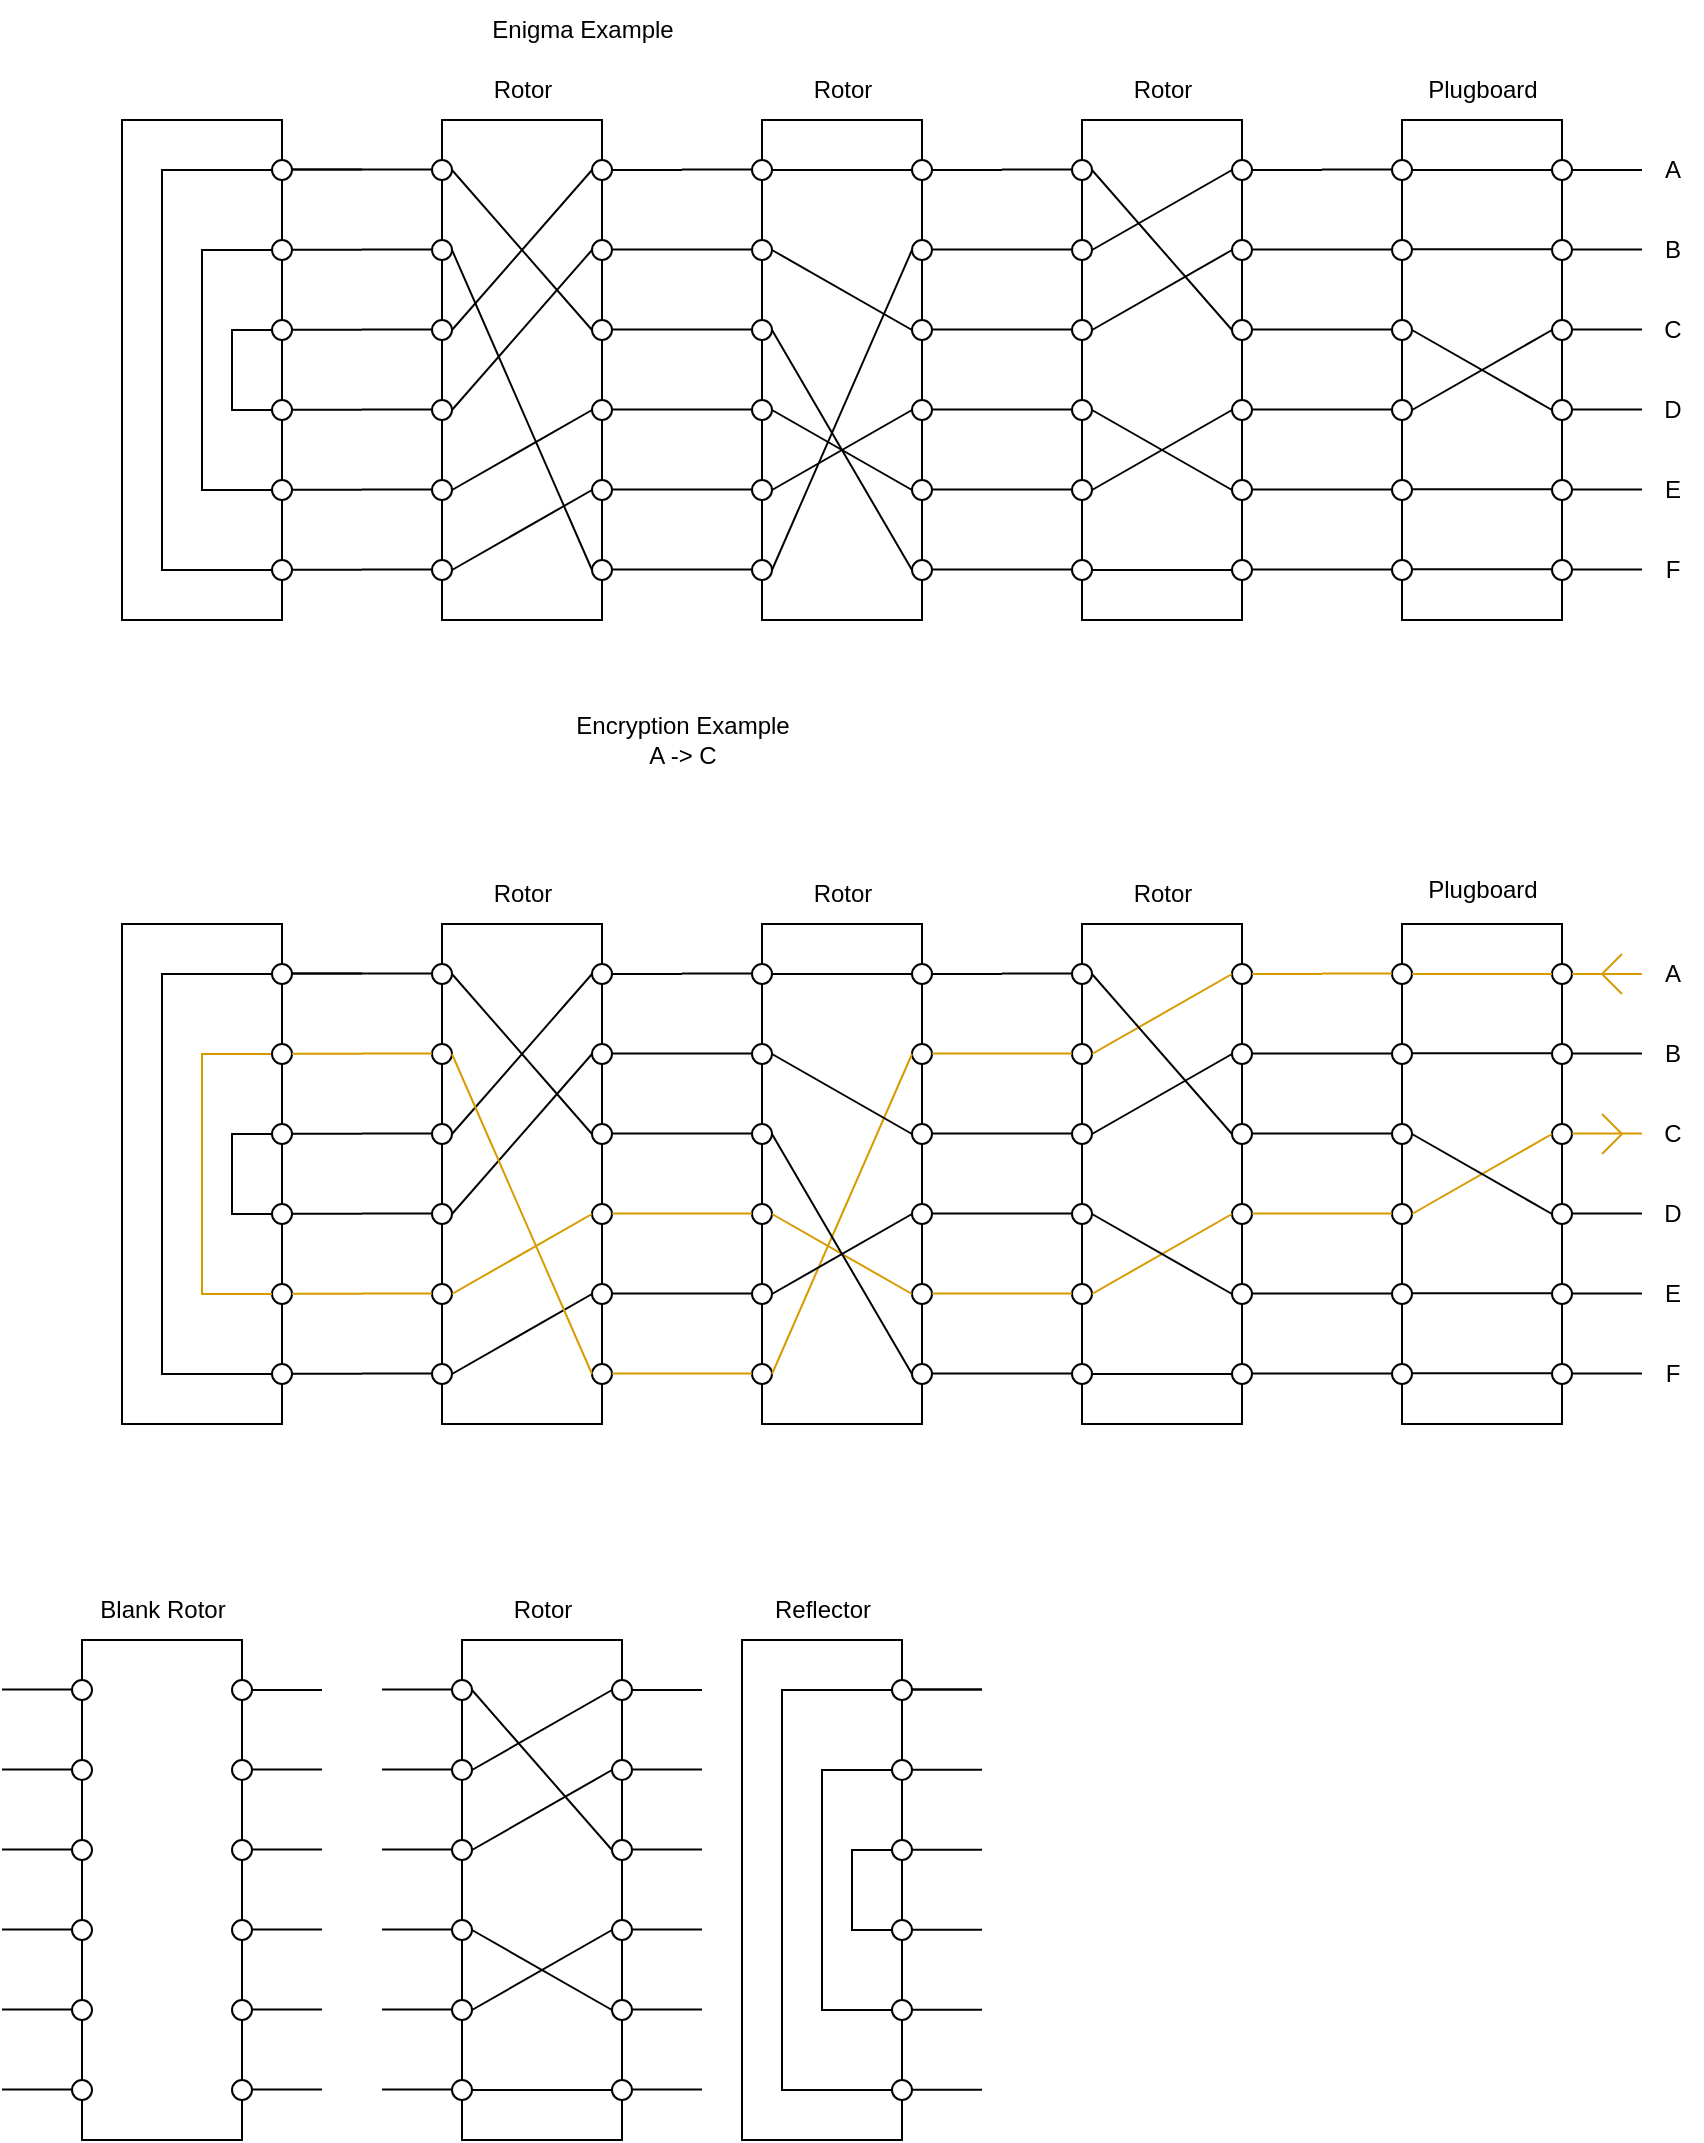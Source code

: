 <mxfile version="23.0.2" type="device">
  <diagram name="Page-1" id="e21368VojhzqiCfuvoKK">
    <mxGraphModel dx="1073" dy="1580" grid="1" gridSize="10" guides="1" tooltips="1" connect="1" arrows="1" fold="1" page="1" pageScale="1" pageWidth="850" pageHeight="1100" math="0" shadow="0">
      <root>
        <mxCell id="0" />
        <mxCell id="1" parent="0" />
        <mxCell id="eEf_D0fH8jh_YMxRdF_M-135" value="Enigma Example" style="text;html=1;align=center;verticalAlign=middle;resizable=0;points=[];autosize=1;strokeColor=none;fillColor=none;" parent="1" vertex="1">
          <mxGeometry x="305" y="10" width="110" height="30" as="geometry" />
        </mxCell>
        <mxCell id="eEf_D0fH8jh_YMxRdF_M-412" value="Encryption Example&lt;br&gt;A -&amp;gt; C" style="text;html=1;align=center;verticalAlign=middle;resizable=0;points=[];autosize=1;strokeColor=none;fillColor=none;" parent="1" vertex="1">
          <mxGeometry x="345" y="360" width="130" height="40" as="geometry" />
        </mxCell>
        <mxCell id="uDsfRKeFDV4oGPBmGuj1-128" value="" style="group" vertex="1" connectable="0" parent="1">
          <mxGeometry x="70" y="800" width="160" height="280" as="geometry" />
        </mxCell>
        <mxCell id="eEf_D0fH8jh_YMxRdF_M-112" value="" style="group" parent="uDsfRKeFDV4oGPBmGuj1-128" vertex="1" connectable="0">
          <mxGeometry y="30" width="160" height="250" as="geometry" />
        </mxCell>
        <mxCell id="eEf_D0fH8jh_YMxRdF_M-87" value="" style="rounded=0;whiteSpace=wrap;html=1;" parent="eEf_D0fH8jh_YMxRdF_M-112" vertex="1">
          <mxGeometry x="40" width="80" height="250" as="geometry" />
        </mxCell>
        <mxCell id="eEf_D0fH8jh_YMxRdF_M-88" value="" style="ellipse;whiteSpace=wrap;html=1;aspect=fixed;" parent="eEf_D0fH8jh_YMxRdF_M-112" vertex="1">
          <mxGeometry x="115" y="100" width="10" height="10" as="geometry" />
        </mxCell>
        <mxCell id="eEf_D0fH8jh_YMxRdF_M-89" value="" style="ellipse;whiteSpace=wrap;html=1;aspect=fixed;" parent="eEf_D0fH8jh_YMxRdF_M-112" vertex="1">
          <mxGeometry x="115" y="140" width="10" height="10" as="geometry" />
        </mxCell>
        <mxCell id="eEf_D0fH8jh_YMxRdF_M-90" value="" style="ellipse;whiteSpace=wrap;html=1;aspect=fixed;" parent="eEf_D0fH8jh_YMxRdF_M-112" vertex="1">
          <mxGeometry x="115" y="180" width="10" height="10" as="geometry" />
        </mxCell>
        <mxCell id="eEf_D0fH8jh_YMxRdF_M-91" value="" style="ellipse;whiteSpace=wrap;html=1;aspect=fixed;" parent="eEf_D0fH8jh_YMxRdF_M-112" vertex="1">
          <mxGeometry x="115" y="60" width="10" height="10" as="geometry" />
        </mxCell>
        <mxCell id="eEf_D0fH8jh_YMxRdF_M-92" value="" style="ellipse;whiteSpace=wrap;html=1;aspect=fixed;" parent="eEf_D0fH8jh_YMxRdF_M-112" vertex="1">
          <mxGeometry x="115" y="220" width="10" height="10" as="geometry" />
        </mxCell>
        <mxCell id="eEf_D0fH8jh_YMxRdF_M-93" value="" style="ellipse;whiteSpace=wrap;html=1;aspect=fixed;" parent="eEf_D0fH8jh_YMxRdF_M-112" vertex="1">
          <mxGeometry x="115" y="20" width="10" height="10" as="geometry" />
        </mxCell>
        <mxCell id="eEf_D0fH8jh_YMxRdF_M-94" value="" style="ellipse;whiteSpace=wrap;html=1;aspect=fixed;" parent="eEf_D0fH8jh_YMxRdF_M-112" vertex="1">
          <mxGeometry x="35" y="100" width="10" height="10" as="geometry" />
        </mxCell>
        <mxCell id="eEf_D0fH8jh_YMxRdF_M-95" value="" style="ellipse;whiteSpace=wrap;html=1;aspect=fixed;" parent="eEf_D0fH8jh_YMxRdF_M-112" vertex="1">
          <mxGeometry x="35" y="140" width="10" height="10" as="geometry" />
        </mxCell>
        <mxCell id="eEf_D0fH8jh_YMxRdF_M-96" value="" style="ellipse;whiteSpace=wrap;html=1;aspect=fixed;" parent="eEf_D0fH8jh_YMxRdF_M-112" vertex="1">
          <mxGeometry x="35" y="180" width="10" height="10" as="geometry" />
        </mxCell>
        <mxCell id="eEf_D0fH8jh_YMxRdF_M-97" value="" style="ellipse;whiteSpace=wrap;html=1;aspect=fixed;" parent="eEf_D0fH8jh_YMxRdF_M-112" vertex="1">
          <mxGeometry x="35" y="60" width="10" height="10" as="geometry" />
        </mxCell>
        <mxCell id="eEf_D0fH8jh_YMxRdF_M-98" value="" style="ellipse;whiteSpace=wrap;html=1;aspect=fixed;" parent="eEf_D0fH8jh_YMxRdF_M-112" vertex="1">
          <mxGeometry x="35" y="220" width="10" height="10" as="geometry" />
        </mxCell>
        <mxCell id="eEf_D0fH8jh_YMxRdF_M-99" value="" style="ellipse;whiteSpace=wrap;html=1;aspect=fixed;" parent="eEf_D0fH8jh_YMxRdF_M-112" vertex="1">
          <mxGeometry x="35" y="20" width="10" height="10" as="geometry" />
        </mxCell>
        <mxCell id="eEf_D0fH8jh_YMxRdF_M-100" value="" style="endArrow=none;html=1;rounded=0;exitX=1;exitY=0.5;exitDx=0;exitDy=0;" parent="eEf_D0fH8jh_YMxRdF_M-112" source="eEf_D0fH8jh_YMxRdF_M-93" edge="1">
          <mxGeometry width="50" height="50" relative="1" as="geometry">
            <mxPoint x="150" y="60" as="sourcePoint" />
            <mxPoint x="160" y="25" as="targetPoint" />
          </mxGeometry>
        </mxCell>
        <mxCell id="eEf_D0fH8jh_YMxRdF_M-101" value="" style="endArrow=none;html=1;rounded=0;exitX=1;exitY=0.5;exitDx=0;exitDy=0;" parent="eEf_D0fH8jh_YMxRdF_M-112" edge="1">
          <mxGeometry width="50" height="50" relative="1" as="geometry">
            <mxPoint x="125" y="64.76" as="sourcePoint" />
            <mxPoint x="160" y="64.76" as="targetPoint" />
          </mxGeometry>
        </mxCell>
        <mxCell id="eEf_D0fH8jh_YMxRdF_M-102" value="" style="endArrow=none;html=1;rounded=0;exitX=1;exitY=0.5;exitDx=0;exitDy=0;" parent="eEf_D0fH8jh_YMxRdF_M-112" edge="1">
          <mxGeometry width="50" height="50" relative="1" as="geometry">
            <mxPoint x="125" y="104.76" as="sourcePoint" />
            <mxPoint x="160" y="104.76" as="targetPoint" />
          </mxGeometry>
        </mxCell>
        <mxCell id="eEf_D0fH8jh_YMxRdF_M-103" value="" style="endArrow=none;html=1;rounded=0;exitX=1;exitY=0.5;exitDx=0;exitDy=0;" parent="eEf_D0fH8jh_YMxRdF_M-112" edge="1">
          <mxGeometry width="50" height="50" relative="1" as="geometry">
            <mxPoint x="125" y="144.76" as="sourcePoint" />
            <mxPoint x="160" y="144.76" as="targetPoint" />
          </mxGeometry>
        </mxCell>
        <mxCell id="eEf_D0fH8jh_YMxRdF_M-104" value="" style="endArrow=none;html=1;rounded=0;exitX=1;exitY=0.5;exitDx=0;exitDy=0;" parent="eEf_D0fH8jh_YMxRdF_M-112" edge="1">
          <mxGeometry width="50" height="50" relative="1" as="geometry">
            <mxPoint x="125" y="184.76" as="sourcePoint" />
            <mxPoint x="160" y="184.76" as="targetPoint" />
          </mxGeometry>
        </mxCell>
        <mxCell id="eEf_D0fH8jh_YMxRdF_M-105" value="" style="endArrow=none;html=1;rounded=0;exitX=1;exitY=0.5;exitDx=0;exitDy=0;" parent="eEf_D0fH8jh_YMxRdF_M-112" edge="1">
          <mxGeometry width="50" height="50" relative="1" as="geometry">
            <mxPoint x="125" y="224.76" as="sourcePoint" />
            <mxPoint x="160" y="224.76" as="targetPoint" />
          </mxGeometry>
        </mxCell>
        <mxCell id="eEf_D0fH8jh_YMxRdF_M-106" value="" style="endArrow=none;html=1;rounded=0;exitX=1;exitY=0.5;exitDx=0;exitDy=0;" parent="eEf_D0fH8jh_YMxRdF_M-112" edge="1">
          <mxGeometry width="50" height="50" relative="1" as="geometry">
            <mxPoint y="24.76" as="sourcePoint" />
            <mxPoint x="35" y="24.76" as="targetPoint" />
          </mxGeometry>
        </mxCell>
        <mxCell id="eEf_D0fH8jh_YMxRdF_M-107" value="" style="endArrow=none;html=1;rounded=0;exitX=1;exitY=0.5;exitDx=0;exitDy=0;" parent="eEf_D0fH8jh_YMxRdF_M-112" edge="1">
          <mxGeometry width="50" height="50" relative="1" as="geometry">
            <mxPoint y="64.76" as="sourcePoint" />
            <mxPoint x="35" y="64.76" as="targetPoint" />
          </mxGeometry>
        </mxCell>
        <mxCell id="eEf_D0fH8jh_YMxRdF_M-108" value="" style="endArrow=none;html=1;rounded=0;exitX=1;exitY=0.5;exitDx=0;exitDy=0;" parent="eEf_D0fH8jh_YMxRdF_M-112" edge="1">
          <mxGeometry width="50" height="50" relative="1" as="geometry">
            <mxPoint y="104.76" as="sourcePoint" />
            <mxPoint x="35" y="104.76" as="targetPoint" />
          </mxGeometry>
        </mxCell>
        <mxCell id="eEf_D0fH8jh_YMxRdF_M-109" value="" style="endArrow=none;html=1;rounded=0;exitX=1;exitY=0.5;exitDx=0;exitDy=0;" parent="eEf_D0fH8jh_YMxRdF_M-112" edge="1">
          <mxGeometry width="50" height="50" relative="1" as="geometry">
            <mxPoint y="144.76" as="sourcePoint" />
            <mxPoint x="35" y="144.76" as="targetPoint" />
          </mxGeometry>
        </mxCell>
        <mxCell id="eEf_D0fH8jh_YMxRdF_M-110" value="" style="endArrow=none;html=1;rounded=0;exitX=1;exitY=0.5;exitDx=0;exitDy=0;" parent="eEf_D0fH8jh_YMxRdF_M-112" edge="1">
          <mxGeometry width="50" height="50" relative="1" as="geometry">
            <mxPoint y="184.76" as="sourcePoint" />
            <mxPoint x="35" y="184.76" as="targetPoint" />
          </mxGeometry>
        </mxCell>
        <mxCell id="eEf_D0fH8jh_YMxRdF_M-111" value="" style="endArrow=none;html=1;rounded=0;exitX=1;exitY=0.5;exitDx=0;exitDy=0;" parent="eEf_D0fH8jh_YMxRdF_M-112" edge="1">
          <mxGeometry width="50" height="50" relative="1" as="geometry">
            <mxPoint y="224.76" as="sourcePoint" />
            <mxPoint x="35" y="224.76" as="targetPoint" />
          </mxGeometry>
        </mxCell>
        <mxCell id="eEf_D0fH8jh_YMxRdF_M-113" value="Blank Rotor" style="text;html=1;align=center;verticalAlign=middle;resizable=0;points=[];autosize=1;strokeColor=none;fillColor=none;" parent="uDsfRKeFDV4oGPBmGuj1-128" vertex="1">
          <mxGeometry x="35" width="90" height="30" as="geometry" />
        </mxCell>
        <mxCell id="uDsfRKeFDV4oGPBmGuj1-129" value="" style="group" vertex="1" connectable="0" parent="1">
          <mxGeometry x="260" y="800" width="160" height="280" as="geometry" />
        </mxCell>
        <mxCell id="eEf_D0fH8jh_YMxRdF_M-2" value="" style="rounded=0;whiteSpace=wrap;html=1;" parent="uDsfRKeFDV4oGPBmGuj1-129" vertex="1">
          <mxGeometry x="40" y="30" width="80" height="250" as="geometry" />
        </mxCell>
        <mxCell id="eEf_D0fH8jh_YMxRdF_M-4" value="" style="ellipse;whiteSpace=wrap;html=1;aspect=fixed;" parent="uDsfRKeFDV4oGPBmGuj1-129" vertex="1">
          <mxGeometry x="115" y="130" width="10" height="10" as="geometry" />
        </mxCell>
        <mxCell id="eEf_D0fH8jh_YMxRdF_M-5" value="" style="ellipse;whiteSpace=wrap;html=1;aspect=fixed;" parent="uDsfRKeFDV4oGPBmGuj1-129" vertex="1">
          <mxGeometry x="115" y="170" width="10" height="10" as="geometry" />
        </mxCell>
        <mxCell id="eEf_D0fH8jh_YMxRdF_M-6" value="" style="ellipse;whiteSpace=wrap;html=1;aspect=fixed;" parent="uDsfRKeFDV4oGPBmGuj1-129" vertex="1">
          <mxGeometry x="115" y="210" width="10" height="10" as="geometry" />
        </mxCell>
        <mxCell id="eEf_D0fH8jh_YMxRdF_M-7" value="" style="ellipse;whiteSpace=wrap;html=1;aspect=fixed;" parent="uDsfRKeFDV4oGPBmGuj1-129" vertex="1">
          <mxGeometry x="115" y="90" width="10" height="10" as="geometry" />
        </mxCell>
        <mxCell id="eEf_D0fH8jh_YMxRdF_M-8" value="" style="ellipse;whiteSpace=wrap;html=1;aspect=fixed;" parent="uDsfRKeFDV4oGPBmGuj1-129" vertex="1">
          <mxGeometry x="115" y="250" width="10" height="10" as="geometry" />
        </mxCell>
        <mxCell id="eEf_D0fH8jh_YMxRdF_M-9" value="" style="ellipse;whiteSpace=wrap;html=1;aspect=fixed;" parent="uDsfRKeFDV4oGPBmGuj1-129" vertex="1">
          <mxGeometry x="115" y="50" width="10" height="10" as="geometry" />
        </mxCell>
        <mxCell id="eEf_D0fH8jh_YMxRdF_M-10" value="" style="ellipse;whiteSpace=wrap;html=1;aspect=fixed;" parent="uDsfRKeFDV4oGPBmGuj1-129" vertex="1">
          <mxGeometry x="35" y="130" width="10" height="10" as="geometry" />
        </mxCell>
        <mxCell id="eEf_D0fH8jh_YMxRdF_M-11" value="" style="ellipse;whiteSpace=wrap;html=1;aspect=fixed;" parent="uDsfRKeFDV4oGPBmGuj1-129" vertex="1">
          <mxGeometry x="35" y="170" width="10" height="10" as="geometry" />
        </mxCell>
        <mxCell id="eEf_D0fH8jh_YMxRdF_M-12" value="" style="ellipse;whiteSpace=wrap;html=1;aspect=fixed;" parent="uDsfRKeFDV4oGPBmGuj1-129" vertex="1">
          <mxGeometry x="35" y="210" width="10" height="10" as="geometry" />
        </mxCell>
        <mxCell id="eEf_D0fH8jh_YMxRdF_M-13" value="" style="ellipse;whiteSpace=wrap;html=1;aspect=fixed;" parent="uDsfRKeFDV4oGPBmGuj1-129" vertex="1">
          <mxGeometry x="35" y="90" width="10" height="10" as="geometry" />
        </mxCell>
        <mxCell id="eEf_D0fH8jh_YMxRdF_M-14" value="" style="ellipse;whiteSpace=wrap;html=1;aspect=fixed;" parent="uDsfRKeFDV4oGPBmGuj1-129" vertex="1">
          <mxGeometry x="35" y="250" width="10" height="10" as="geometry" />
        </mxCell>
        <mxCell id="eEf_D0fH8jh_YMxRdF_M-15" value="" style="ellipse;whiteSpace=wrap;html=1;aspect=fixed;" parent="uDsfRKeFDV4oGPBmGuj1-129" vertex="1">
          <mxGeometry x="35" y="50" width="10" height="10" as="geometry" />
        </mxCell>
        <mxCell id="eEf_D0fH8jh_YMxRdF_M-16" value="Rotor" style="text;html=1;align=center;verticalAlign=middle;resizable=0;points=[];autosize=1;strokeColor=none;fillColor=none;" parent="uDsfRKeFDV4oGPBmGuj1-129" vertex="1">
          <mxGeometry x="55" width="50" height="30" as="geometry" />
        </mxCell>
        <mxCell id="eEf_D0fH8jh_YMxRdF_M-18" value="" style="endArrow=none;html=1;rounded=0;entryX=0;entryY=0.5;entryDx=0;entryDy=0;exitX=1;exitY=0.5;exitDx=0;exitDy=0;" parent="uDsfRKeFDV4oGPBmGuj1-129" source="eEf_D0fH8jh_YMxRdF_M-13" target="eEf_D0fH8jh_YMxRdF_M-9" edge="1">
          <mxGeometry width="50" height="50" relative="1" as="geometry">
            <mxPoint x="60" y="110" as="sourcePoint" />
            <mxPoint x="110" y="60" as="targetPoint" />
          </mxGeometry>
        </mxCell>
        <mxCell id="eEf_D0fH8jh_YMxRdF_M-20" value="" style="endArrow=none;html=1;rounded=0;entryX=0;entryY=0.5;entryDx=0;entryDy=0;exitX=1;exitY=0.5;exitDx=0;exitDy=0;" parent="uDsfRKeFDV4oGPBmGuj1-129" source="eEf_D0fH8jh_YMxRdF_M-10" target="eEf_D0fH8jh_YMxRdF_M-7" edge="1">
          <mxGeometry width="50" height="50" relative="1" as="geometry">
            <mxPoint x="60" y="150" as="sourcePoint" />
            <mxPoint x="110" y="100" as="targetPoint" />
          </mxGeometry>
        </mxCell>
        <mxCell id="eEf_D0fH8jh_YMxRdF_M-21" value="" style="endArrow=none;html=1;rounded=0;entryX=0;entryY=0.5;entryDx=0;entryDy=0;exitX=1;exitY=0.5;exitDx=0;exitDy=0;" parent="uDsfRKeFDV4oGPBmGuj1-129" source="eEf_D0fH8jh_YMxRdF_M-15" target="eEf_D0fH8jh_YMxRdF_M-4" edge="1">
          <mxGeometry width="50" height="50" relative="1" as="geometry">
            <mxPoint x="130" y="180" as="sourcePoint" />
            <mxPoint x="180" y="130" as="targetPoint" />
          </mxGeometry>
        </mxCell>
        <mxCell id="eEf_D0fH8jh_YMxRdF_M-22" value="" style="endArrow=none;html=1;rounded=0;entryX=0;entryY=0.5;entryDx=0;entryDy=0;exitX=1;exitY=0.5;exitDx=0;exitDy=0;" parent="uDsfRKeFDV4oGPBmGuj1-129" source="eEf_D0fH8jh_YMxRdF_M-12" target="eEf_D0fH8jh_YMxRdF_M-5" edge="1">
          <mxGeometry width="50" height="50" relative="1" as="geometry">
            <mxPoint x="-30" y="240" as="sourcePoint" />
            <mxPoint x="20" y="190" as="targetPoint" />
          </mxGeometry>
        </mxCell>
        <mxCell id="eEf_D0fH8jh_YMxRdF_M-23" value="" style="endArrow=none;html=1;rounded=0;entryX=1;entryY=0.5;entryDx=0;entryDy=0;exitX=0;exitY=0.5;exitDx=0;exitDy=0;" parent="uDsfRKeFDV4oGPBmGuj1-129" source="eEf_D0fH8jh_YMxRdF_M-6" target="eEf_D0fH8jh_YMxRdF_M-11" edge="1">
          <mxGeometry width="50" height="50" relative="1" as="geometry">
            <mxPoint x="-30" y="250" as="sourcePoint" />
            <mxPoint x="20" y="200" as="targetPoint" />
          </mxGeometry>
        </mxCell>
        <mxCell id="eEf_D0fH8jh_YMxRdF_M-24" value="" style="endArrow=none;html=1;rounded=0;entryX=0;entryY=0.5;entryDx=0;entryDy=0;exitX=1;exitY=0.5;exitDx=0;exitDy=0;" parent="uDsfRKeFDV4oGPBmGuj1-129" source="eEf_D0fH8jh_YMxRdF_M-14" target="eEf_D0fH8jh_YMxRdF_M-8" edge="1">
          <mxGeometry width="50" height="50" relative="1" as="geometry">
            <mxPoint x="-50" y="260" as="sourcePoint" />
            <mxPoint y="210" as="targetPoint" />
          </mxGeometry>
        </mxCell>
        <mxCell id="eEf_D0fH8jh_YMxRdF_M-25" value="" style="endArrow=none;html=1;rounded=0;exitX=1;exitY=0.5;exitDx=0;exitDy=0;" parent="uDsfRKeFDV4oGPBmGuj1-129" source="eEf_D0fH8jh_YMxRdF_M-9" edge="1">
          <mxGeometry width="50" height="50" relative="1" as="geometry">
            <mxPoint x="150" y="90" as="sourcePoint" />
            <mxPoint x="160" y="55" as="targetPoint" />
          </mxGeometry>
        </mxCell>
        <mxCell id="eEf_D0fH8jh_YMxRdF_M-26" value="" style="endArrow=none;html=1;rounded=0;exitX=1;exitY=0.5;exitDx=0;exitDy=0;" parent="uDsfRKeFDV4oGPBmGuj1-129" edge="1">
          <mxGeometry width="50" height="50" relative="1" as="geometry">
            <mxPoint x="125" y="94.76" as="sourcePoint" />
            <mxPoint x="160" y="94.76" as="targetPoint" />
          </mxGeometry>
        </mxCell>
        <mxCell id="eEf_D0fH8jh_YMxRdF_M-27" value="" style="endArrow=none;html=1;rounded=0;exitX=1;exitY=0.5;exitDx=0;exitDy=0;" parent="uDsfRKeFDV4oGPBmGuj1-129" edge="1">
          <mxGeometry width="50" height="50" relative="1" as="geometry">
            <mxPoint x="125" y="134.76" as="sourcePoint" />
            <mxPoint x="160" y="134.76" as="targetPoint" />
          </mxGeometry>
        </mxCell>
        <mxCell id="eEf_D0fH8jh_YMxRdF_M-28" value="" style="endArrow=none;html=1;rounded=0;exitX=1;exitY=0.5;exitDx=0;exitDy=0;" parent="uDsfRKeFDV4oGPBmGuj1-129" edge="1">
          <mxGeometry width="50" height="50" relative="1" as="geometry">
            <mxPoint x="125" y="174.76" as="sourcePoint" />
            <mxPoint x="160" y="174.76" as="targetPoint" />
          </mxGeometry>
        </mxCell>
        <mxCell id="eEf_D0fH8jh_YMxRdF_M-29" value="" style="endArrow=none;html=1;rounded=0;exitX=1;exitY=0.5;exitDx=0;exitDy=0;" parent="uDsfRKeFDV4oGPBmGuj1-129" edge="1">
          <mxGeometry width="50" height="50" relative="1" as="geometry">
            <mxPoint x="125" y="214.76" as="sourcePoint" />
            <mxPoint x="160" y="214.76" as="targetPoint" />
          </mxGeometry>
        </mxCell>
        <mxCell id="eEf_D0fH8jh_YMxRdF_M-30" value="" style="endArrow=none;html=1;rounded=0;exitX=1;exitY=0.5;exitDx=0;exitDy=0;" parent="uDsfRKeFDV4oGPBmGuj1-129" edge="1">
          <mxGeometry width="50" height="50" relative="1" as="geometry">
            <mxPoint x="125" y="254.76" as="sourcePoint" />
            <mxPoint x="160" y="254.76" as="targetPoint" />
          </mxGeometry>
        </mxCell>
        <mxCell id="eEf_D0fH8jh_YMxRdF_M-31" value="" style="endArrow=none;html=1;rounded=0;exitX=1;exitY=0.5;exitDx=0;exitDy=0;" parent="uDsfRKeFDV4oGPBmGuj1-129" edge="1">
          <mxGeometry width="50" height="50" relative="1" as="geometry">
            <mxPoint y="54.76" as="sourcePoint" />
            <mxPoint x="35" y="54.76" as="targetPoint" />
          </mxGeometry>
        </mxCell>
        <mxCell id="eEf_D0fH8jh_YMxRdF_M-32" value="" style="endArrow=none;html=1;rounded=0;exitX=1;exitY=0.5;exitDx=0;exitDy=0;" parent="uDsfRKeFDV4oGPBmGuj1-129" edge="1">
          <mxGeometry width="50" height="50" relative="1" as="geometry">
            <mxPoint y="94.76" as="sourcePoint" />
            <mxPoint x="35" y="94.76" as="targetPoint" />
          </mxGeometry>
        </mxCell>
        <mxCell id="eEf_D0fH8jh_YMxRdF_M-33" value="" style="endArrow=none;html=1;rounded=0;exitX=1;exitY=0.5;exitDx=0;exitDy=0;" parent="uDsfRKeFDV4oGPBmGuj1-129" edge="1">
          <mxGeometry width="50" height="50" relative="1" as="geometry">
            <mxPoint y="134.76" as="sourcePoint" />
            <mxPoint x="35" y="134.76" as="targetPoint" />
          </mxGeometry>
        </mxCell>
        <mxCell id="eEf_D0fH8jh_YMxRdF_M-34" value="" style="endArrow=none;html=1;rounded=0;exitX=1;exitY=0.5;exitDx=0;exitDy=0;" parent="uDsfRKeFDV4oGPBmGuj1-129" edge="1">
          <mxGeometry width="50" height="50" relative="1" as="geometry">
            <mxPoint y="174.76" as="sourcePoint" />
            <mxPoint x="35" y="174.76" as="targetPoint" />
          </mxGeometry>
        </mxCell>
        <mxCell id="eEf_D0fH8jh_YMxRdF_M-35" value="" style="endArrow=none;html=1;rounded=0;exitX=1;exitY=0.5;exitDx=0;exitDy=0;" parent="uDsfRKeFDV4oGPBmGuj1-129" edge="1">
          <mxGeometry width="50" height="50" relative="1" as="geometry">
            <mxPoint y="214.76" as="sourcePoint" />
            <mxPoint x="35" y="214.76" as="targetPoint" />
          </mxGeometry>
        </mxCell>
        <mxCell id="eEf_D0fH8jh_YMxRdF_M-36" value="" style="endArrow=none;html=1;rounded=0;exitX=1;exitY=0.5;exitDx=0;exitDy=0;" parent="uDsfRKeFDV4oGPBmGuj1-129" edge="1">
          <mxGeometry width="50" height="50" relative="1" as="geometry">
            <mxPoint y="254.76" as="sourcePoint" />
            <mxPoint x="35" y="254.76" as="targetPoint" />
          </mxGeometry>
        </mxCell>
        <mxCell id="uDsfRKeFDV4oGPBmGuj1-130" value="" style="group" vertex="1" connectable="0" parent="1">
          <mxGeometry x="440" y="800" width="120" height="280" as="geometry" />
        </mxCell>
        <mxCell id="eEf_D0fH8jh_YMxRdF_M-114" value="" style="rounded=0;whiteSpace=wrap;html=1;" parent="uDsfRKeFDV4oGPBmGuj1-130" vertex="1">
          <mxGeometry y="30" width="80" height="250" as="geometry" />
        </mxCell>
        <mxCell id="eEf_D0fH8jh_YMxRdF_M-115" value="" style="ellipse;whiteSpace=wrap;html=1;aspect=fixed;" parent="uDsfRKeFDV4oGPBmGuj1-130" vertex="1">
          <mxGeometry x="75" y="130" width="10" height="10" as="geometry" />
        </mxCell>
        <mxCell id="eEf_D0fH8jh_YMxRdF_M-116" value="" style="ellipse;whiteSpace=wrap;html=1;aspect=fixed;" parent="uDsfRKeFDV4oGPBmGuj1-130" vertex="1">
          <mxGeometry x="75" y="170" width="10" height="10" as="geometry" />
        </mxCell>
        <mxCell id="eEf_D0fH8jh_YMxRdF_M-125" style="edgeStyle=orthogonalEdgeStyle;rounded=0;orthogonalLoop=1;jettySize=auto;html=1;exitX=0;exitY=0.5;exitDx=0;exitDy=0;entryX=0;entryY=0.5;entryDx=0;entryDy=0;endArrow=none;endFill=0;" parent="uDsfRKeFDV4oGPBmGuj1-130" source="eEf_D0fH8jh_YMxRdF_M-115" target="eEf_D0fH8jh_YMxRdF_M-116" edge="1">
          <mxGeometry relative="1" as="geometry" />
        </mxCell>
        <mxCell id="eEf_D0fH8jh_YMxRdF_M-117" value="" style="ellipse;whiteSpace=wrap;html=1;aspect=fixed;" parent="uDsfRKeFDV4oGPBmGuj1-130" vertex="1">
          <mxGeometry x="75" y="210" width="10" height="10" as="geometry" />
        </mxCell>
        <mxCell id="eEf_D0fH8jh_YMxRdF_M-124" style="edgeStyle=orthogonalEdgeStyle;rounded=0;orthogonalLoop=1;jettySize=auto;html=1;exitX=0;exitY=0.5;exitDx=0;exitDy=0;entryX=0;entryY=0.5;entryDx=0;entryDy=0;endArrow=none;endFill=0;" parent="uDsfRKeFDV4oGPBmGuj1-130" source="eEf_D0fH8jh_YMxRdF_M-118" target="eEf_D0fH8jh_YMxRdF_M-117" edge="1">
          <mxGeometry relative="1" as="geometry">
            <Array as="points">
              <mxPoint x="40" y="95" />
              <mxPoint x="40" y="215" />
            </Array>
          </mxGeometry>
        </mxCell>
        <mxCell id="eEf_D0fH8jh_YMxRdF_M-118" value="" style="ellipse;whiteSpace=wrap;html=1;aspect=fixed;" parent="uDsfRKeFDV4oGPBmGuj1-130" vertex="1">
          <mxGeometry x="75" y="90" width="10" height="10" as="geometry" />
        </mxCell>
        <mxCell id="eEf_D0fH8jh_YMxRdF_M-119" value="" style="ellipse;whiteSpace=wrap;html=1;aspect=fixed;" parent="uDsfRKeFDV4oGPBmGuj1-130" vertex="1">
          <mxGeometry x="75" y="250" width="10" height="10" as="geometry" />
        </mxCell>
        <mxCell id="eEf_D0fH8jh_YMxRdF_M-120" value="" style="ellipse;whiteSpace=wrap;html=1;aspect=fixed;" parent="uDsfRKeFDV4oGPBmGuj1-130" vertex="1">
          <mxGeometry x="75" y="50" width="10" height="10" as="geometry" />
        </mxCell>
        <mxCell id="eEf_D0fH8jh_YMxRdF_M-121" style="edgeStyle=orthogonalEdgeStyle;rounded=0;orthogonalLoop=1;jettySize=auto;html=1;exitX=0;exitY=0.5;exitDx=0;exitDy=0;entryX=0;entryY=0.5;entryDx=0;entryDy=0;endArrow=none;endFill=0;" parent="uDsfRKeFDV4oGPBmGuj1-130" source="eEf_D0fH8jh_YMxRdF_M-119" target="eEf_D0fH8jh_YMxRdF_M-120" edge="1">
          <mxGeometry relative="1" as="geometry">
            <Array as="points">
              <mxPoint x="20" y="255" />
              <mxPoint x="20" y="55" />
            </Array>
          </mxGeometry>
        </mxCell>
        <mxCell id="eEf_D0fH8jh_YMxRdF_M-126" value="" style="endArrow=none;html=1;rounded=0;exitX=1;exitY=0.5;exitDx=0;exitDy=0;" parent="uDsfRKeFDV4oGPBmGuj1-130" edge="1">
          <mxGeometry width="50" height="50" relative="1" as="geometry">
            <mxPoint x="85" y="54.8" as="sourcePoint" />
            <mxPoint x="120" y="54.8" as="targetPoint" />
          </mxGeometry>
        </mxCell>
        <mxCell id="eEf_D0fH8jh_YMxRdF_M-127" value="" style="endArrow=none;html=1;rounded=0;exitX=1;exitY=0.5;exitDx=0;exitDy=0;" parent="uDsfRKeFDV4oGPBmGuj1-130" edge="1">
          <mxGeometry width="50" height="50" relative="1" as="geometry">
            <mxPoint x="85" y="54.8" as="sourcePoint" />
            <mxPoint x="120" y="54.8" as="targetPoint" />
          </mxGeometry>
        </mxCell>
        <mxCell id="eEf_D0fH8jh_YMxRdF_M-128" value="" style="endArrow=none;html=1;rounded=0;exitX=1;exitY=0.5;exitDx=0;exitDy=0;" parent="uDsfRKeFDV4oGPBmGuj1-130" edge="1">
          <mxGeometry width="50" height="50" relative="1" as="geometry">
            <mxPoint x="85" y="94.83" as="sourcePoint" />
            <mxPoint x="120" y="94.83" as="targetPoint" />
          </mxGeometry>
        </mxCell>
        <mxCell id="eEf_D0fH8jh_YMxRdF_M-129" value="" style="endArrow=none;html=1;rounded=0;exitX=1;exitY=0.5;exitDx=0;exitDy=0;" parent="uDsfRKeFDV4oGPBmGuj1-130" edge="1">
          <mxGeometry width="50" height="50" relative="1" as="geometry">
            <mxPoint x="85" y="134.83" as="sourcePoint" />
            <mxPoint x="120" y="134.83" as="targetPoint" />
          </mxGeometry>
        </mxCell>
        <mxCell id="eEf_D0fH8jh_YMxRdF_M-130" value="" style="endArrow=none;html=1;rounded=0;exitX=1;exitY=0.5;exitDx=0;exitDy=0;" parent="uDsfRKeFDV4oGPBmGuj1-130" edge="1">
          <mxGeometry width="50" height="50" relative="1" as="geometry">
            <mxPoint x="85" y="174.83" as="sourcePoint" />
            <mxPoint x="120" y="174.83" as="targetPoint" />
          </mxGeometry>
        </mxCell>
        <mxCell id="eEf_D0fH8jh_YMxRdF_M-131" value="" style="endArrow=none;html=1;rounded=0;exitX=1;exitY=0.5;exitDx=0;exitDy=0;" parent="uDsfRKeFDV4oGPBmGuj1-130" edge="1">
          <mxGeometry width="50" height="50" relative="1" as="geometry">
            <mxPoint x="85" y="214.83" as="sourcePoint" />
            <mxPoint x="120" y="214.83" as="targetPoint" />
          </mxGeometry>
        </mxCell>
        <mxCell id="eEf_D0fH8jh_YMxRdF_M-132" value="" style="endArrow=none;html=1;rounded=0;exitX=1;exitY=0.5;exitDx=0;exitDy=0;" parent="uDsfRKeFDV4oGPBmGuj1-130" edge="1">
          <mxGeometry width="50" height="50" relative="1" as="geometry">
            <mxPoint x="85" y="254.83" as="sourcePoint" />
            <mxPoint x="120" y="254.83" as="targetPoint" />
          </mxGeometry>
        </mxCell>
        <mxCell id="eEf_D0fH8jh_YMxRdF_M-134" value="Reflector" style="text;html=1;align=center;verticalAlign=middle;resizable=0;points=[];autosize=1;strokeColor=none;fillColor=none;" parent="uDsfRKeFDV4oGPBmGuj1-130" vertex="1">
          <mxGeometry x="5" width="70" height="30" as="geometry" />
        </mxCell>
        <mxCell id="uDsfRKeFDV4oGPBmGuj1-136" value="" style="group" vertex="1" connectable="0" parent="1">
          <mxGeometry x="130" y="440" width="790" height="282" as="geometry" />
        </mxCell>
        <mxCell id="eEf_D0fH8jh_YMxRdF_M-291" value="" style="rounded=0;whiteSpace=wrap;html=1;" parent="uDsfRKeFDV4oGPBmGuj1-136" vertex="1">
          <mxGeometry x="480" y="32" width="80" height="250" as="geometry" />
        </mxCell>
        <mxCell id="eEf_D0fH8jh_YMxRdF_M-292" value="" style="ellipse;whiteSpace=wrap;html=1;aspect=fixed;" parent="uDsfRKeFDV4oGPBmGuj1-136" vertex="1">
          <mxGeometry x="555" y="132" width="10" height="10" as="geometry" />
        </mxCell>
        <mxCell id="eEf_D0fH8jh_YMxRdF_M-293" value="" style="ellipse;whiteSpace=wrap;html=1;aspect=fixed;" parent="uDsfRKeFDV4oGPBmGuj1-136" vertex="1">
          <mxGeometry x="555" y="172" width="10" height="10" as="geometry" />
        </mxCell>
        <mxCell id="eEf_D0fH8jh_YMxRdF_M-294" value="" style="ellipse;whiteSpace=wrap;html=1;aspect=fixed;" parent="uDsfRKeFDV4oGPBmGuj1-136" vertex="1">
          <mxGeometry x="555" y="212" width="10" height="10" as="geometry" />
        </mxCell>
        <mxCell id="eEf_D0fH8jh_YMxRdF_M-295" value="" style="ellipse;whiteSpace=wrap;html=1;aspect=fixed;" parent="uDsfRKeFDV4oGPBmGuj1-136" vertex="1">
          <mxGeometry x="555" y="92" width="10" height="10" as="geometry" />
        </mxCell>
        <mxCell id="eEf_D0fH8jh_YMxRdF_M-296" value="" style="ellipse;whiteSpace=wrap;html=1;aspect=fixed;" parent="uDsfRKeFDV4oGPBmGuj1-136" vertex="1">
          <mxGeometry x="555" y="252" width="10" height="10" as="geometry" />
        </mxCell>
        <mxCell id="eEf_D0fH8jh_YMxRdF_M-297" value="" style="ellipse;whiteSpace=wrap;html=1;aspect=fixed;" parent="uDsfRKeFDV4oGPBmGuj1-136" vertex="1">
          <mxGeometry x="555" y="52" width="10" height="10" as="geometry" />
        </mxCell>
        <mxCell id="eEf_D0fH8jh_YMxRdF_M-298" value="" style="ellipse;whiteSpace=wrap;html=1;aspect=fixed;" parent="uDsfRKeFDV4oGPBmGuj1-136" vertex="1">
          <mxGeometry x="475" y="132" width="10" height="10" as="geometry" />
        </mxCell>
        <mxCell id="eEf_D0fH8jh_YMxRdF_M-299" value="" style="ellipse;whiteSpace=wrap;html=1;aspect=fixed;" parent="uDsfRKeFDV4oGPBmGuj1-136" vertex="1">
          <mxGeometry x="475" y="172" width="10" height="10" as="geometry" />
        </mxCell>
        <mxCell id="eEf_D0fH8jh_YMxRdF_M-300" value="" style="ellipse;whiteSpace=wrap;html=1;aspect=fixed;" parent="uDsfRKeFDV4oGPBmGuj1-136" vertex="1">
          <mxGeometry x="475" y="212" width="10" height="10" as="geometry" />
        </mxCell>
        <mxCell id="eEf_D0fH8jh_YMxRdF_M-301" value="" style="ellipse;whiteSpace=wrap;html=1;aspect=fixed;" parent="uDsfRKeFDV4oGPBmGuj1-136" vertex="1">
          <mxGeometry x="475" y="92" width="10" height="10" as="geometry" />
        </mxCell>
        <mxCell id="eEf_D0fH8jh_YMxRdF_M-302" value="" style="ellipse;whiteSpace=wrap;html=1;aspect=fixed;" parent="uDsfRKeFDV4oGPBmGuj1-136" vertex="1">
          <mxGeometry x="475" y="252" width="10" height="10" as="geometry" />
        </mxCell>
        <mxCell id="eEf_D0fH8jh_YMxRdF_M-303" value="" style="ellipse;whiteSpace=wrap;html=1;aspect=fixed;" parent="uDsfRKeFDV4oGPBmGuj1-136" vertex="1">
          <mxGeometry x="475" y="52" width="10" height="10" as="geometry" />
        </mxCell>
        <mxCell id="eEf_D0fH8jh_YMxRdF_M-304" value="Rotor" style="text;html=1;align=center;verticalAlign=middle;resizable=0;points=[];autosize=1;strokeColor=none;fillColor=none;" parent="uDsfRKeFDV4oGPBmGuj1-136" vertex="1">
          <mxGeometry x="495" y="2" width="50" height="30" as="geometry" />
        </mxCell>
        <mxCell id="eEf_D0fH8jh_YMxRdF_M-305" value="" style="endArrow=none;html=1;rounded=0;entryX=0;entryY=0.5;entryDx=0;entryDy=0;exitX=1;exitY=0.5;exitDx=0;exitDy=0;fillColor=#ffe6cc;strokeColor=#d79b00;" parent="uDsfRKeFDV4oGPBmGuj1-136" source="eEf_D0fH8jh_YMxRdF_M-301" target="eEf_D0fH8jh_YMxRdF_M-297" edge="1">
          <mxGeometry width="50" height="50" relative="1" as="geometry">
            <mxPoint x="500" y="112" as="sourcePoint" />
            <mxPoint x="550" y="62" as="targetPoint" />
          </mxGeometry>
        </mxCell>
        <mxCell id="eEf_D0fH8jh_YMxRdF_M-306" value="" style="endArrow=none;html=1;rounded=0;entryX=0;entryY=0.5;entryDx=0;entryDy=0;exitX=1;exitY=0.5;exitDx=0;exitDy=0;" parent="uDsfRKeFDV4oGPBmGuj1-136" source="eEf_D0fH8jh_YMxRdF_M-298" target="eEf_D0fH8jh_YMxRdF_M-295" edge="1">
          <mxGeometry width="50" height="50" relative="1" as="geometry">
            <mxPoint x="500" y="152" as="sourcePoint" />
            <mxPoint x="550" y="102" as="targetPoint" />
          </mxGeometry>
        </mxCell>
        <mxCell id="eEf_D0fH8jh_YMxRdF_M-307" value="" style="endArrow=none;html=1;rounded=0;entryX=0;entryY=0.5;entryDx=0;entryDy=0;exitX=1;exitY=0.5;exitDx=0;exitDy=0;" parent="uDsfRKeFDV4oGPBmGuj1-136" source="eEf_D0fH8jh_YMxRdF_M-303" target="eEf_D0fH8jh_YMxRdF_M-292" edge="1">
          <mxGeometry width="50" height="50" relative="1" as="geometry">
            <mxPoint x="570" y="182" as="sourcePoint" />
            <mxPoint x="620" y="132" as="targetPoint" />
          </mxGeometry>
        </mxCell>
        <mxCell id="eEf_D0fH8jh_YMxRdF_M-308" value="" style="endArrow=none;html=1;rounded=0;entryX=0;entryY=0.5;entryDx=0;entryDy=0;exitX=1;exitY=0.5;exitDx=0;exitDy=0;fillColor=#ffe6cc;strokeColor=#d79b00;" parent="uDsfRKeFDV4oGPBmGuj1-136" source="eEf_D0fH8jh_YMxRdF_M-300" target="eEf_D0fH8jh_YMxRdF_M-293" edge="1">
          <mxGeometry width="50" height="50" relative="1" as="geometry">
            <mxPoint x="410" y="242" as="sourcePoint" />
            <mxPoint x="460" y="192" as="targetPoint" />
          </mxGeometry>
        </mxCell>
        <mxCell id="eEf_D0fH8jh_YMxRdF_M-309" value="" style="endArrow=none;html=1;rounded=0;entryX=1;entryY=0.5;entryDx=0;entryDy=0;exitX=0;exitY=0.5;exitDx=0;exitDy=0;" parent="uDsfRKeFDV4oGPBmGuj1-136" source="eEf_D0fH8jh_YMxRdF_M-294" target="eEf_D0fH8jh_YMxRdF_M-299" edge="1">
          <mxGeometry width="50" height="50" relative="1" as="geometry">
            <mxPoint x="410" y="252" as="sourcePoint" />
            <mxPoint x="460" y="202" as="targetPoint" />
          </mxGeometry>
        </mxCell>
        <mxCell id="eEf_D0fH8jh_YMxRdF_M-310" value="" style="endArrow=none;html=1;rounded=0;entryX=0;entryY=0.5;entryDx=0;entryDy=0;exitX=1;exitY=0.5;exitDx=0;exitDy=0;" parent="uDsfRKeFDV4oGPBmGuj1-136" source="eEf_D0fH8jh_YMxRdF_M-302" target="eEf_D0fH8jh_YMxRdF_M-296" edge="1">
          <mxGeometry width="50" height="50" relative="1" as="geometry">
            <mxPoint x="390" y="262" as="sourcePoint" />
            <mxPoint x="440" y="212" as="targetPoint" />
          </mxGeometry>
        </mxCell>
        <mxCell id="eEf_D0fH8jh_YMxRdF_M-311" value="" style="endArrow=none;html=1;rounded=0;exitX=1;exitY=0.5;exitDx=0;exitDy=0;fillColor=#ffe6cc;strokeColor=#d79b00;" parent="uDsfRKeFDV4oGPBmGuj1-136" source="eEf_D0fH8jh_YMxRdF_M-297" edge="1">
          <mxGeometry width="50" height="50" relative="1" as="geometry">
            <mxPoint x="590" y="92" as="sourcePoint" />
            <mxPoint x="600" y="57" as="targetPoint" />
          </mxGeometry>
        </mxCell>
        <mxCell id="eEf_D0fH8jh_YMxRdF_M-312" value="" style="endArrow=none;html=1;rounded=0;exitX=1;exitY=0.5;exitDx=0;exitDy=0;" parent="uDsfRKeFDV4oGPBmGuj1-136" edge="1">
          <mxGeometry width="50" height="50" relative="1" as="geometry">
            <mxPoint x="565" y="96.76" as="sourcePoint" />
            <mxPoint x="600" y="96.76" as="targetPoint" />
          </mxGeometry>
        </mxCell>
        <mxCell id="eEf_D0fH8jh_YMxRdF_M-313" value="" style="endArrow=none;html=1;rounded=0;exitX=1;exitY=0.5;exitDx=0;exitDy=0;" parent="uDsfRKeFDV4oGPBmGuj1-136" edge="1">
          <mxGeometry width="50" height="50" relative="1" as="geometry">
            <mxPoint x="565" y="136.76" as="sourcePoint" />
            <mxPoint x="600" y="136.76" as="targetPoint" />
          </mxGeometry>
        </mxCell>
        <mxCell id="eEf_D0fH8jh_YMxRdF_M-314" value="" style="endArrow=none;html=1;rounded=0;exitX=1;exitY=0.5;exitDx=0;exitDy=0;fillColor=#ffe6cc;strokeColor=#d79b00;" parent="uDsfRKeFDV4oGPBmGuj1-136" edge="1">
          <mxGeometry width="50" height="50" relative="1" as="geometry">
            <mxPoint x="565" y="176.76" as="sourcePoint" />
            <mxPoint x="600" y="176.76" as="targetPoint" />
          </mxGeometry>
        </mxCell>
        <mxCell id="eEf_D0fH8jh_YMxRdF_M-315" value="" style="endArrow=none;html=1;rounded=0;exitX=1;exitY=0.5;exitDx=0;exitDy=0;" parent="uDsfRKeFDV4oGPBmGuj1-136" edge="1">
          <mxGeometry width="50" height="50" relative="1" as="geometry">
            <mxPoint x="565" y="216.76" as="sourcePoint" />
            <mxPoint x="600" y="216.76" as="targetPoint" />
          </mxGeometry>
        </mxCell>
        <mxCell id="eEf_D0fH8jh_YMxRdF_M-316" value="" style="endArrow=none;html=1;rounded=0;exitX=1;exitY=0.5;exitDx=0;exitDy=0;" parent="uDsfRKeFDV4oGPBmGuj1-136" edge="1">
          <mxGeometry width="50" height="50" relative="1" as="geometry">
            <mxPoint x="565" y="256.76" as="sourcePoint" />
            <mxPoint x="600" y="256.76" as="targetPoint" />
          </mxGeometry>
        </mxCell>
        <mxCell id="eEf_D0fH8jh_YMxRdF_M-317" value="" style="endArrow=none;html=1;rounded=0;exitX=1;exitY=0.5;exitDx=0;exitDy=0;" parent="uDsfRKeFDV4oGPBmGuj1-136" edge="1">
          <mxGeometry width="50" height="50" relative="1" as="geometry">
            <mxPoint x="440" y="56.76" as="sourcePoint" />
            <mxPoint x="475" y="56.76" as="targetPoint" />
          </mxGeometry>
        </mxCell>
        <mxCell id="eEf_D0fH8jh_YMxRdF_M-318" value="" style="endArrow=none;html=1;rounded=0;exitX=1;exitY=0.5;exitDx=0;exitDy=0;fillColor=#ffe6cc;strokeColor=#d79b00;" parent="uDsfRKeFDV4oGPBmGuj1-136" edge="1">
          <mxGeometry width="50" height="50" relative="1" as="geometry">
            <mxPoint x="440" y="96.76" as="sourcePoint" />
            <mxPoint x="475" y="96.76" as="targetPoint" />
          </mxGeometry>
        </mxCell>
        <mxCell id="eEf_D0fH8jh_YMxRdF_M-319" value="" style="endArrow=none;html=1;rounded=0;exitX=1;exitY=0.5;exitDx=0;exitDy=0;" parent="uDsfRKeFDV4oGPBmGuj1-136" edge="1">
          <mxGeometry width="50" height="50" relative="1" as="geometry">
            <mxPoint x="440" y="136.76" as="sourcePoint" />
            <mxPoint x="475" y="136.76" as="targetPoint" />
          </mxGeometry>
        </mxCell>
        <mxCell id="eEf_D0fH8jh_YMxRdF_M-320" value="" style="endArrow=none;html=1;rounded=0;exitX=1;exitY=0.5;exitDx=0;exitDy=0;" parent="uDsfRKeFDV4oGPBmGuj1-136" edge="1">
          <mxGeometry width="50" height="50" relative="1" as="geometry">
            <mxPoint x="440" y="176.76" as="sourcePoint" />
            <mxPoint x="475" y="176.76" as="targetPoint" />
          </mxGeometry>
        </mxCell>
        <mxCell id="eEf_D0fH8jh_YMxRdF_M-321" value="" style="endArrow=none;html=1;rounded=0;exitX=1;exitY=0.5;exitDx=0;exitDy=0;fillColor=#ffe6cc;strokeColor=#d79b00;" parent="uDsfRKeFDV4oGPBmGuj1-136" edge="1">
          <mxGeometry width="50" height="50" relative="1" as="geometry">
            <mxPoint x="440" y="216.76" as="sourcePoint" />
            <mxPoint x="475" y="216.76" as="targetPoint" />
          </mxGeometry>
        </mxCell>
        <mxCell id="eEf_D0fH8jh_YMxRdF_M-322" value="" style="endArrow=none;html=1;rounded=0;exitX=1;exitY=0.5;exitDx=0;exitDy=0;" parent="uDsfRKeFDV4oGPBmGuj1-136" edge="1">
          <mxGeometry width="50" height="50" relative="1" as="geometry">
            <mxPoint x="440" y="256.76" as="sourcePoint" />
            <mxPoint x="475" y="256.76" as="targetPoint" />
          </mxGeometry>
        </mxCell>
        <mxCell id="eEf_D0fH8jh_YMxRdF_M-329" value="" style="group" parent="uDsfRKeFDV4oGPBmGuj1-136" vertex="1" connectable="0">
          <mxGeometry x="280" y="32" width="160" height="250" as="geometry" />
        </mxCell>
        <mxCell id="eEf_D0fH8jh_YMxRdF_M-330" value="" style="rounded=0;whiteSpace=wrap;html=1;" parent="eEf_D0fH8jh_YMxRdF_M-329" vertex="1">
          <mxGeometry x="40" width="80" height="250" as="geometry" />
        </mxCell>
        <mxCell id="eEf_D0fH8jh_YMxRdF_M-331" value="" style="ellipse;whiteSpace=wrap;html=1;aspect=fixed;" parent="eEf_D0fH8jh_YMxRdF_M-329" vertex="1">
          <mxGeometry x="115" y="100" width="10" height="10" as="geometry" />
        </mxCell>
        <mxCell id="eEf_D0fH8jh_YMxRdF_M-332" value="" style="ellipse;whiteSpace=wrap;html=1;aspect=fixed;" parent="eEf_D0fH8jh_YMxRdF_M-329" vertex="1">
          <mxGeometry x="115" y="140" width="10" height="10" as="geometry" />
        </mxCell>
        <mxCell id="eEf_D0fH8jh_YMxRdF_M-333" value="" style="ellipse;whiteSpace=wrap;html=1;aspect=fixed;" parent="eEf_D0fH8jh_YMxRdF_M-329" vertex="1">
          <mxGeometry x="115" y="180" width="10" height="10" as="geometry" />
        </mxCell>
        <mxCell id="eEf_D0fH8jh_YMxRdF_M-334" value="" style="ellipse;whiteSpace=wrap;html=1;aspect=fixed;" parent="eEf_D0fH8jh_YMxRdF_M-329" vertex="1">
          <mxGeometry x="115" y="60" width="10" height="10" as="geometry" />
        </mxCell>
        <mxCell id="eEf_D0fH8jh_YMxRdF_M-335" value="" style="ellipse;whiteSpace=wrap;html=1;aspect=fixed;" parent="eEf_D0fH8jh_YMxRdF_M-329" vertex="1">
          <mxGeometry x="115" y="220" width="10" height="10" as="geometry" />
        </mxCell>
        <mxCell id="eEf_D0fH8jh_YMxRdF_M-336" value="" style="ellipse;whiteSpace=wrap;html=1;aspect=fixed;" parent="eEf_D0fH8jh_YMxRdF_M-329" vertex="1">
          <mxGeometry x="115" y="20" width="10" height="10" as="geometry" />
        </mxCell>
        <mxCell id="eEf_D0fH8jh_YMxRdF_M-337" value="" style="ellipse;whiteSpace=wrap;html=1;aspect=fixed;" parent="eEf_D0fH8jh_YMxRdF_M-329" vertex="1">
          <mxGeometry x="35" y="100" width="10" height="10" as="geometry" />
        </mxCell>
        <mxCell id="eEf_D0fH8jh_YMxRdF_M-338" value="" style="ellipse;whiteSpace=wrap;html=1;aspect=fixed;" parent="eEf_D0fH8jh_YMxRdF_M-329" vertex="1">
          <mxGeometry x="35" y="140" width="10" height="10" as="geometry" />
        </mxCell>
        <mxCell id="eEf_D0fH8jh_YMxRdF_M-339" value="" style="ellipse;whiteSpace=wrap;html=1;aspect=fixed;" parent="eEf_D0fH8jh_YMxRdF_M-329" vertex="1">
          <mxGeometry x="35" y="180" width="10" height="10" as="geometry" />
        </mxCell>
        <mxCell id="eEf_D0fH8jh_YMxRdF_M-340" value="" style="ellipse;whiteSpace=wrap;html=1;aspect=fixed;" parent="eEf_D0fH8jh_YMxRdF_M-329" vertex="1">
          <mxGeometry x="35" y="60" width="10" height="10" as="geometry" />
        </mxCell>
        <mxCell id="eEf_D0fH8jh_YMxRdF_M-341" value="" style="ellipse;whiteSpace=wrap;html=1;aspect=fixed;" parent="eEf_D0fH8jh_YMxRdF_M-329" vertex="1">
          <mxGeometry x="35" y="220" width="10" height="10" as="geometry" />
        </mxCell>
        <mxCell id="eEf_D0fH8jh_YMxRdF_M-342" value="" style="ellipse;whiteSpace=wrap;html=1;aspect=fixed;" parent="eEf_D0fH8jh_YMxRdF_M-329" vertex="1">
          <mxGeometry x="35" y="20" width="10" height="10" as="geometry" />
        </mxCell>
        <mxCell id="eEf_D0fH8jh_YMxRdF_M-343" value="" style="endArrow=none;html=1;rounded=0;exitX=1;exitY=0.5;exitDx=0;exitDy=0;" parent="eEf_D0fH8jh_YMxRdF_M-329" source="eEf_D0fH8jh_YMxRdF_M-336" edge="1">
          <mxGeometry width="50" height="50" relative="1" as="geometry">
            <mxPoint x="150" y="60" as="sourcePoint" />
            <mxPoint x="160" y="25" as="targetPoint" />
          </mxGeometry>
        </mxCell>
        <mxCell id="eEf_D0fH8jh_YMxRdF_M-344" value="" style="endArrow=none;html=1;rounded=0;exitX=1;exitY=0.5;exitDx=0;exitDy=0;fillColor=#ffe6cc;strokeColor=#d79b00;" parent="eEf_D0fH8jh_YMxRdF_M-329" edge="1">
          <mxGeometry width="50" height="50" relative="1" as="geometry">
            <mxPoint x="125" y="64.76" as="sourcePoint" />
            <mxPoint x="160" y="64.76" as="targetPoint" />
          </mxGeometry>
        </mxCell>
        <mxCell id="eEf_D0fH8jh_YMxRdF_M-345" value="" style="endArrow=none;html=1;rounded=0;exitX=1;exitY=0.5;exitDx=0;exitDy=0;" parent="eEf_D0fH8jh_YMxRdF_M-329" edge="1">
          <mxGeometry width="50" height="50" relative="1" as="geometry">
            <mxPoint x="125" y="104.76" as="sourcePoint" />
            <mxPoint x="160" y="104.76" as="targetPoint" />
          </mxGeometry>
        </mxCell>
        <mxCell id="eEf_D0fH8jh_YMxRdF_M-346" value="" style="endArrow=none;html=1;rounded=0;exitX=1;exitY=0.5;exitDx=0;exitDy=0;" parent="eEf_D0fH8jh_YMxRdF_M-329" edge="1">
          <mxGeometry width="50" height="50" relative="1" as="geometry">
            <mxPoint x="125" y="144.76" as="sourcePoint" />
            <mxPoint x="160" y="144.76" as="targetPoint" />
          </mxGeometry>
        </mxCell>
        <mxCell id="eEf_D0fH8jh_YMxRdF_M-347" value="" style="endArrow=none;html=1;rounded=0;exitX=1;exitY=0.5;exitDx=0;exitDy=0;fillColor=#ffe6cc;strokeColor=#d79b00;" parent="eEf_D0fH8jh_YMxRdF_M-329" edge="1">
          <mxGeometry width="50" height="50" relative="1" as="geometry">
            <mxPoint x="125" y="184.76" as="sourcePoint" />
            <mxPoint x="160" y="184.76" as="targetPoint" />
          </mxGeometry>
        </mxCell>
        <mxCell id="eEf_D0fH8jh_YMxRdF_M-348" value="" style="endArrow=none;html=1;rounded=0;exitX=1;exitY=0.5;exitDx=0;exitDy=0;" parent="eEf_D0fH8jh_YMxRdF_M-329" edge="1">
          <mxGeometry width="50" height="50" relative="1" as="geometry">
            <mxPoint x="125" y="224.76" as="sourcePoint" />
            <mxPoint x="160" y="224.76" as="targetPoint" />
          </mxGeometry>
        </mxCell>
        <mxCell id="eEf_D0fH8jh_YMxRdF_M-349" value="" style="endArrow=none;html=1;rounded=0;exitX=1;exitY=0.5;exitDx=0;exitDy=0;" parent="eEf_D0fH8jh_YMxRdF_M-329" edge="1">
          <mxGeometry width="50" height="50" relative="1" as="geometry">
            <mxPoint y="24.76" as="sourcePoint" />
            <mxPoint x="35" y="24.76" as="targetPoint" />
          </mxGeometry>
        </mxCell>
        <mxCell id="eEf_D0fH8jh_YMxRdF_M-350" value="" style="endArrow=none;html=1;rounded=0;exitX=1;exitY=0.5;exitDx=0;exitDy=0;" parent="eEf_D0fH8jh_YMxRdF_M-329" edge="1">
          <mxGeometry width="50" height="50" relative="1" as="geometry">
            <mxPoint y="64.76" as="sourcePoint" />
            <mxPoint x="35" y="64.76" as="targetPoint" />
          </mxGeometry>
        </mxCell>
        <mxCell id="eEf_D0fH8jh_YMxRdF_M-351" value="" style="endArrow=none;html=1;rounded=0;exitX=1;exitY=0.5;exitDx=0;exitDy=0;" parent="eEf_D0fH8jh_YMxRdF_M-329" edge="1">
          <mxGeometry width="50" height="50" relative="1" as="geometry">
            <mxPoint y="104.76" as="sourcePoint" />
            <mxPoint x="35" y="104.76" as="targetPoint" />
          </mxGeometry>
        </mxCell>
        <mxCell id="eEf_D0fH8jh_YMxRdF_M-352" value="" style="endArrow=none;html=1;rounded=0;exitX=1;exitY=0.5;exitDx=0;exitDy=0;fillColor=#ffe6cc;strokeColor=#d79b00;" parent="eEf_D0fH8jh_YMxRdF_M-329" edge="1">
          <mxGeometry width="50" height="50" relative="1" as="geometry">
            <mxPoint y="144.76" as="sourcePoint" />
            <mxPoint x="35" y="144.76" as="targetPoint" />
          </mxGeometry>
        </mxCell>
        <mxCell id="eEf_D0fH8jh_YMxRdF_M-353" value="" style="endArrow=none;html=1;rounded=0;exitX=1;exitY=0.5;exitDx=0;exitDy=0;" parent="eEf_D0fH8jh_YMxRdF_M-329" edge="1">
          <mxGeometry width="50" height="50" relative="1" as="geometry">
            <mxPoint y="184.76" as="sourcePoint" />
            <mxPoint x="35" y="184.76" as="targetPoint" />
          </mxGeometry>
        </mxCell>
        <mxCell id="eEf_D0fH8jh_YMxRdF_M-354" value="" style="endArrow=none;html=1;rounded=0;exitX=1;exitY=0.5;exitDx=0;exitDy=0;fillColor=#ffe6cc;strokeColor=#d79b00;" parent="eEf_D0fH8jh_YMxRdF_M-329" edge="1">
          <mxGeometry width="50" height="50" relative="1" as="geometry">
            <mxPoint y="224.76" as="sourcePoint" />
            <mxPoint x="35" y="224.76" as="targetPoint" />
          </mxGeometry>
        </mxCell>
        <mxCell id="eEf_D0fH8jh_YMxRdF_M-355" value="" style="endArrow=none;html=1;rounded=0;entryX=0;entryY=0.5;entryDx=0;entryDy=0;exitX=1;exitY=0.5;exitDx=0;exitDy=0;" parent="eEf_D0fH8jh_YMxRdF_M-329" source="eEf_D0fH8jh_YMxRdF_M-342" target="eEf_D0fH8jh_YMxRdF_M-336" edge="1">
          <mxGeometry width="50" height="50" relative="1" as="geometry">
            <mxPoint x="60" y="70" as="sourcePoint" />
            <mxPoint x="110" y="20" as="targetPoint" />
          </mxGeometry>
        </mxCell>
        <mxCell id="eEf_D0fH8jh_YMxRdF_M-356" value="" style="endArrow=none;html=1;rounded=0;exitX=1;exitY=0.5;exitDx=0;exitDy=0;entryX=0;entryY=0.5;entryDx=0;entryDy=0;fillColor=#ffe6cc;strokeColor=#d79b00;" parent="eEf_D0fH8jh_YMxRdF_M-329" source="eEf_D0fH8jh_YMxRdF_M-341" target="eEf_D0fH8jh_YMxRdF_M-334" edge="1">
          <mxGeometry width="50" height="50" relative="1" as="geometry">
            <mxPoint x="50" y="220" as="sourcePoint" />
            <mxPoint x="100" y="170" as="targetPoint" />
          </mxGeometry>
        </mxCell>
        <mxCell id="eEf_D0fH8jh_YMxRdF_M-357" value="" style="endArrow=none;html=1;rounded=0;entryX=0;entryY=0.5;entryDx=0;entryDy=0;exitX=1;exitY=0.5;exitDx=0;exitDy=0;fillColor=#ffe6cc;strokeColor=#d79b00;" parent="eEf_D0fH8jh_YMxRdF_M-329" source="eEf_D0fH8jh_YMxRdF_M-338" target="eEf_D0fH8jh_YMxRdF_M-333" edge="1">
          <mxGeometry width="50" height="50" relative="1" as="geometry">
            <mxPoint x="90" y="320" as="sourcePoint" />
            <mxPoint x="140" y="270" as="targetPoint" />
          </mxGeometry>
        </mxCell>
        <mxCell id="eEf_D0fH8jh_YMxRdF_M-358" value="" style="endArrow=none;html=1;rounded=0;entryX=0;entryY=0.5;entryDx=0;entryDy=0;exitX=1;exitY=0.5;exitDx=0;exitDy=0;" parent="eEf_D0fH8jh_YMxRdF_M-329" source="eEf_D0fH8jh_YMxRdF_M-337" target="eEf_D0fH8jh_YMxRdF_M-335" edge="1">
          <mxGeometry width="50" height="50" relative="1" as="geometry">
            <mxPoint x="60" y="310" as="sourcePoint" />
            <mxPoint x="110" y="260" as="targetPoint" />
          </mxGeometry>
        </mxCell>
        <mxCell id="eEf_D0fH8jh_YMxRdF_M-359" value="" style="endArrow=none;html=1;rounded=0;entryX=0;entryY=0.5;entryDx=0;entryDy=0;exitX=1;exitY=0.5;exitDx=0;exitDy=0;" parent="eEf_D0fH8jh_YMxRdF_M-329" source="eEf_D0fH8jh_YMxRdF_M-339" target="eEf_D0fH8jh_YMxRdF_M-332" edge="1">
          <mxGeometry width="50" height="50" relative="1" as="geometry">
            <mxPoint x="60" y="180" as="sourcePoint" />
            <mxPoint x="110" y="130" as="targetPoint" />
          </mxGeometry>
        </mxCell>
        <mxCell id="eEf_D0fH8jh_YMxRdF_M-360" value="" style="endArrow=none;html=1;rounded=0;entryX=0;entryY=0.5;entryDx=0;entryDy=0;exitX=1;exitY=0.5;exitDx=0;exitDy=0;" parent="eEf_D0fH8jh_YMxRdF_M-329" source="eEf_D0fH8jh_YMxRdF_M-340" target="eEf_D0fH8jh_YMxRdF_M-331" edge="1">
          <mxGeometry width="50" height="50" relative="1" as="geometry">
            <mxPoint x="10" y="210" as="sourcePoint" />
            <mxPoint x="60" y="160" as="targetPoint" />
          </mxGeometry>
        </mxCell>
        <mxCell id="eEf_D0fH8jh_YMxRdF_M-361" value="" style="group" parent="uDsfRKeFDV4oGPBmGuj1-136" vertex="1" connectable="0">
          <mxGeometry x="120" y="32" width="160" height="250" as="geometry" />
        </mxCell>
        <mxCell id="eEf_D0fH8jh_YMxRdF_M-362" value="" style="rounded=0;whiteSpace=wrap;html=1;" parent="eEf_D0fH8jh_YMxRdF_M-361" vertex="1">
          <mxGeometry x="40" width="80" height="250" as="geometry" />
        </mxCell>
        <mxCell id="eEf_D0fH8jh_YMxRdF_M-363" value="" style="ellipse;whiteSpace=wrap;html=1;aspect=fixed;" parent="eEf_D0fH8jh_YMxRdF_M-361" vertex="1">
          <mxGeometry x="115" y="100" width="10" height="10" as="geometry" />
        </mxCell>
        <mxCell id="eEf_D0fH8jh_YMxRdF_M-364" value="" style="ellipse;whiteSpace=wrap;html=1;aspect=fixed;" parent="eEf_D0fH8jh_YMxRdF_M-361" vertex="1">
          <mxGeometry x="115" y="140" width="10" height="10" as="geometry" />
        </mxCell>
        <mxCell id="eEf_D0fH8jh_YMxRdF_M-365" value="" style="ellipse;whiteSpace=wrap;html=1;aspect=fixed;" parent="eEf_D0fH8jh_YMxRdF_M-361" vertex="1">
          <mxGeometry x="115" y="180" width="10" height="10" as="geometry" />
        </mxCell>
        <mxCell id="eEf_D0fH8jh_YMxRdF_M-366" value="" style="ellipse;whiteSpace=wrap;html=1;aspect=fixed;" parent="eEf_D0fH8jh_YMxRdF_M-361" vertex="1">
          <mxGeometry x="115" y="60" width="10" height="10" as="geometry" />
        </mxCell>
        <mxCell id="eEf_D0fH8jh_YMxRdF_M-367" value="" style="ellipse;whiteSpace=wrap;html=1;aspect=fixed;" parent="eEf_D0fH8jh_YMxRdF_M-361" vertex="1">
          <mxGeometry x="115" y="220" width="10" height="10" as="geometry" />
        </mxCell>
        <mxCell id="eEf_D0fH8jh_YMxRdF_M-368" value="" style="ellipse;whiteSpace=wrap;html=1;aspect=fixed;" parent="eEf_D0fH8jh_YMxRdF_M-361" vertex="1">
          <mxGeometry x="115" y="20" width="10" height="10" as="geometry" />
        </mxCell>
        <mxCell id="eEf_D0fH8jh_YMxRdF_M-369" value="" style="ellipse;whiteSpace=wrap;html=1;aspect=fixed;" parent="eEf_D0fH8jh_YMxRdF_M-361" vertex="1">
          <mxGeometry x="35" y="100" width="10" height="10" as="geometry" />
        </mxCell>
        <mxCell id="eEf_D0fH8jh_YMxRdF_M-370" value="" style="ellipse;whiteSpace=wrap;html=1;aspect=fixed;" parent="eEf_D0fH8jh_YMxRdF_M-361" vertex="1">
          <mxGeometry x="35" y="140" width="10" height="10" as="geometry" />
        </mxCell>
        <mxCell id="eEf_D0fH8jh_YMxRdF_M-371" value="" style="ellipse;whiteSpace=wrap;html=1;aspect=fixed;" parent="eEf_D0fH8jh_YMxRdF_M-361" vertex="1">
          <mxGeometry x="35" y="180" width="10" height="10" as="geometry" />
        </mxCell>
        <mxCell id="eEf_D0fH8jh_YMxRdF_M-372" value="" style="ellipse;whiteSpace=wrap;html=1;aspect=fixed;" parent="eEf_D0fH8jh_YMxRdF_M-361" vertex="1">
          <mxGeometry x="35" y="60" width="10" height="10" as="geometry" />
        </mxCell>
        <mxCell id="eEf_D0fH8jh_YMxRdF_M-373" value="" style="ellipse;whiteSpace=wrap;html=1;aspect=fixed;" parent="eEf_D0fH8jh_YMxRdF_M-361" vertex="1">
          <mxGeometry x="35" y="220" width="10" height="10" as="geometry" />
        </mxCell>
        <mxCell id="eEf_D0fH8jh_YMxRdF_M-374" value="" style="ellipse;whiteSpace=wrap;html=1;aspect=fixed;" parent="eEf_D0fH8jh_YMxRdF_M-361" vertex="1">
          <mxGeometry x="35" y="20" width="10" height="10" as="geometry" />
        </mxCell>
        <mxCell id="eEf_D0fH8jh_YMxRdF_M-375" value="" style="endArrow=none;html=1;rounded=0;exitX=1;exitY=0.5;exitDx=0;exitDy=0;" parent="eEf_D0fH8jh_YMxRdF_M-361" source="eEf_D0fH8jh_YMxRdF_M-368" edge="1">
          <mxGeometry width="50" height="50" relative="1" as="geometry">
            <mxPoint x="150" y="60" as="sourcePoint" />
            <mxPoint x="160" y="25" as="targetPoint" />
          </mxGeometry>
        </mxCell>
        <mxCell id="eEf_D0fH8jh_YMxRdF_M-376" value="" style="endArrow=none;html=1;rounded=0;exitX=1;exitY=0.5;exitDx=0;exitDy=0;" parent="eEf_D0fH8jh_YMxRdF_M-361" edge="1">
          <mxGeometry width="50" height="50" relative="1" as="geometry">
            <mxPoint x="125" y="64.76" as="sourcePoint" />
            <mxPoint x="160" y="64.76" as="targetPoint" />
          </mxGeometry>
        </mxCell>
        <mxCell id="eEf_D0fH8jh_YMxRdF_M-377" value="" style="endArrow=none;html=1;rounded=0;exitX=1;exitY=0.5;exitDx=0;exitDy=0;" parent="eEf_D0fH8jh_YMxRdF_M-361" edge="1">
          <mxGeometry width="50" height="50" relative="1" as="geometry">
            <mxPoint x="125" y="104.76" as="sourcePoint" />
            <mxPoint x="160" y="104.76" as="targetPoint" />
          </mxGeometry>
        </mxCell>
        <mxCell id="eEf_D0fH8jh_YMxRdF_M-378" value="" style="endArrow=none;html=1;rounded=0;exitX=1;exitY=0.5;exitDx=0;exitDy=0;fillColor=#ffe6cc;strokeColor=#d79b00;" parent="eEf_D0fH8jh_YMxRdF_M-361" edge="1">
          <mxGeometry width="50" height="50" relative="1" as="geometry">
            <mxPoint x="125" y="144.76" as="sourcePoint" />
            <mxPoint x="160" y="144.76" as="targetPoint" />
          </mxGeometry>
        </mxCell>
        <mxCell id="eEf_D0fH8jh_YMxRdF_M-379" value="" style="endArrow=none;html=1;rounded=0;exitX=1;exitY=0.5;exitDx=0;exitDy=0;" parent="eEf_D0fH8jh_YMxRdF_M-361" edge="1">
          <mxGeometry width="50" height="50" relative="1" as="geometry">
            <mxPoint x="125" y="184.76" as="sourcePoint" />
            <mxPoint x="160" y="184.76" as="targetPoint" />
          </mxGeometry>
        </mxCell>
        <mxCell id="eEf_D0fH8jh_YMxRdF_M-380" value="" style="endArrow=none;html=1;rounded=0;exitX=1;exitY=0.5;exitDx=0;exitDy=0;fillColor=#ffe6cc;strokeColor=#d79b00;" parent="eEf_D0fH8jh_YMxRdF_M-361" edge="1">
          <mxGeometry width="50" height="50" relative="1" as="geometry">
            <mxPoint x="125" y="224.76" as="sourcePoint" />
            <mxPoint x="160" y="224.76" as="targetPoint" />
          </mxGeometry>
        </mxCell>
        <mxCell id="eEf_D0fH8jh_YMxRdF_M-381" value="" style="endArrow=none;html=1;rounded=0;exitX=1;exitY=0.5;exitDx=0;exitDy=0;" parent="eEf_D0fH8jh_YMxRdF_M-361" edge="1">
          <mxGeometry width="50" height="50" relative="1" as="geometry">
            <mxPoint y="24.76" as="sourcePoint" />
            <mxPoint x="35" y="24.76" as="targetPoint" />
          </mxGeometry>
        </mxCell>
        <mxCell id="eEf_D0fH8jh_YMxRdF_M-382" value="" style="endArrow=none;html=1;rounded=0;exitX=1;exitY=0.5;exitDx=0;exitDy=0;fillColor=#ffe6cc;strokeColor=#d79b00;" parent="eEf_D0fH8jh_YMxRdF_M-361" edge="1">
          <mxGeometry width="50" height="50" relative="1" as="geometry">
            <mxPoint y="64.76" as="sourcePoint" />
            <mxPoint x="35" y="64.76" as="targetPoint" />
          </mxGeometry>
        </mxCell>
        <mxCell id="eEf_D0fH8jh_YMxRdF_M-383" value="" style="endArrow=none;html=1;rounded=0;exitX=1;exitY=0.5;exitDx=0;exitDy=0;" parent="eEf_D0fH8jh_YMxRdF_M-361" edge="1">
          <mxGeometry width="50" height="50" relative="1" as="geometry">
            <mxPoint y="104.76" as="sourcePoint" />
            <mxPoint x="35" y="104.76" as="targetPoint" />
          </mxGeometry>
        </mxCell>
        <mxCell id="eEf_D0fH8jh_YMxRdF_M-384" value="" style="endArrow=none;html=1;rounded=0;exitX=1;exitY=0.5;exitDx=0;exitDy=0;" parent="eEf_D0fH8jh_YMxRdF_M-361" edge="1">
          <mxGeometry width="50" height="50" relative="1" as="geometry">
            <mxPoint y="144.76" as="sourcePoint" />
            <mxPoint x="35" y="144.76" as="targetPoint" />
          </mxGeometry>
        </mxCell>
        <mxCell id="eEf_D0fH8jh_YMxRdF_M-385" value="" style="endArrow=none;html=1;rounded=0;exitX=1;exitY=0.5;exitDx=0;exitDy=0;fillColor=#ffe6cc;strokeColor=#d79b00;" parent="eEf_D0fH8jh_YMxRdF_M-361" edge="1">
          <mxGeometry width="50" height="50" relative="1" as="geometry">
            <mxPoint y="184.76" as="sourcePoint" />
            <mxPoint x="35" y="184.76" as="targetPoint" />
          </mxGeometry>
        </mxCell>
        <mxCell id="eEf_D0fH8jh_YMxRdF_M-386" value="" style="endArrow=none;html=1;rounded=0;exitX=1;exitY=0.5;exitDx=0;exitDy=0;" parent="eEf_D0fH8jh_YMxRdF_M-361" edge="1">
          <mxGeometry width="50" height="50" relative="1" as="geometry">
            <mxPoint y="224.76" as="sourcePoint" />
            <mxPoint x="35" y="224.76" as="targetPoint" />
          </mxGeometry>
        </mxCell>
        <mxCell id="eEf_D0fH8jh_YMxRdF_M-387" value="" style="endArrow=none;html=1;rounded=0;exitX=1;exitY=0.5;exitDx=0;exitDy=0;entryX=0;entryY=0.5;entryDx=0;entryDy=0;" parent="eEf_D0fH8jh_YMxRdF_M-361" source="eEf_D0fH8jh_YMxRdF_M-369" target="eEf_D0fH8jh_YMxRdF_M-368" edge="1">
          <mxGeometry width="50" height="50" relative="1" as="geometry">
            <mxPoint x="120" y="100" as="sourcePoint" />
            <mxPoint x="170" y="50" as="targetPoint" />
          </mxGeometry>
        </mxCell>
        <mxCell id="eEf_D0fH8jh_YMxRdF_M-388" value="" style="endArrow=none;html=1;rounded=0;entryX=0;entryY=0.5;entryDx=0;entryDy=0;exitX=1;exitY=0.5;exitDx=0;exitDy=0;" parent="eEf_D0fH8jh_YMxRdF_M-361" source="eEf_D0fH8jh_YMxRdF_M-370" target="eEf_D0fH8jh_YMxRdF_M-366" edge="1">
          <mxGeometry width="50" height="50" relative="1" as="geometry">
            <mxPoint x="70" y="150" as="sourcePoint" />
            <mxPoint x="120" y="100" as="targetPoint" />
          </mxGeometry>
        </mxCell>
        <mxCell id="eEf_D0fH8jh_YMxRdF_M-389" value="" style="endArrow=none;html=1;rounded=0;entryX=1;entryY=0.5;entryDx=0;entryDy=0;exitX=0;exitY=0.5;exitDx=0;exitDy=0;fillColor=#ffe6cc;strokeColor=#d79b00;" parent="eEf_D0fH8jh_YMxRdF_M-361" source="eEf_D0fH8jh_YMxRdF_M-364" target="eEf_D0fH8jh_YMxRdF_M-371" edge="1">
          <mxGeometry width="50" height="50" relative="1" as="geometry">
            <mxPoint x="100" y="210" as="sourcePoint" />
            <mxPoint x="150" y="160" as="targetPoint" />
          </mxGeometry>
        </mxCell>
        <mxCell id="eEf_D0fH8jh_YMxRdF_M-390" value="" style="endArrow=none;html=1;rounded=0;entryX=0;entryY=0.5;entryDx=0;entryDy=0;exitX=1;exitY=0.5;exitDx=0;exitDy=0;" parent="eEf_D0fH8jh_YMxRdF_M-361" source="eEf_D0fH8jh_YMxRdF_M-374" target="eEf_D0fH8jh_YMxRdF_M-363" edge="1">
          <mxGeometry width="50" height="50" relative="1" as="geometry">
            <mxPoint x="70" y="160" as="sourcePoint" />
            <mxPoint x="120" y="110" as="targetPoint" />
          </mxGeometry>
        </mxCell>
        <mxCell id="eEf_D0fH8jh_YMxRdF_M-391" value="" style="endArrow=none;html=1;rounded=0;entryX=0;entryY=0.5;entryDx=0;entryDy=0;exitX=1;exitY=0.5;exitDx=0;exitDy=0;" parent="eEf_D0fH8jh_YMxRdF_M-361" source="eEf_D0fH8jh_YMxRdF_M-373" target="eEf_D0fH8jh_YMxRdF_M-365" edge="1">
          <mxGeometry width="50" height="50" relative="1" as="geometry">
            <mxPoint x="120" y="230" as="sourcePoint" />
            <mxPoint x="170" y="180" as="targetPoint" />
          </mxGeometry>
        </mxCell>
        <mxCell id="eEf_D0fH8jh_YMxRdF_M-392" value="" style="endArrow=none;html=1;rounded=0;entryX=0;entryY=0.5;entryDx=0;entryDy=0;exitX=1;exitY=0.5;exitDx=0;exitDy=0;fillColor=#ffe6cc;strokeColor=#d79b00;" parent="eEf_D0fH8jh_YMxRdF_M-361" source="eEf_D0fH8jh_YMxRdF_M-372" target="eEf_D0fH8jh_YMxRdF_M-367" edge="1">
          <mxGeometry width="50" height="50" relative="1" as="geometry">
            <mxPoint x="70" y="290" as="sourcePoint" />
            <mxPoint x="120" y="240" as="targetPoint" />
          </mxGeometry>
        </mxCell>
        <mxCell id="eEf_D0fH8jh_YMxRdF_M-393" value="" style="rounded=0;whiteSpace=wrap;html=1;" parent="uDsfRKeFDV4oGPBmGuj1-136" vertex="1">
          <mxGeometry y="32" width="80" height="250" as="geometry" />
        </mxCell>
        <mxCell id="eEf_D0fH8jh_YMxRdF_M-395" value="" style="ellipse;whiteSpace=wrap;html=1;aspect=fixed;" parent="uDsfRKeFDV4oGPBmGuj1-136" vertex="1">
          <mxGeometry x="75" y="132" width="10" height="10" as="geometry" />
        </mxCell>
        <mxCell id="eEf_D0fH8jh_YMxRdF_M-396" value="" style="ellipse;whiteSpace=wrap;html=1;aspect=fixed;" parent="uDsfRKeFDV4oGPBmGuj1-136" vertex="1">
          <mxGeometry x="75" y="172" width="10" height="10" as="geometry" />
        </mxCell>
        <mxCell id="eEf_D0fH8jh_YMxRdF_M-394" style="edgeStyle=orthogonalEdgeStyle;rounded=0;orthogonalLoop=1;jettySize=auto;html=1;exitX=0;exitY=0.5;exitDx=0;exitDy=0;entryX=0;entryY=0.5;entryDx=0;entryDy=0;endArrow=none;endFill=0;" parent="uDsfRKeFDV4oGPBmGuj1-136" source="eEf_D0fH8jh_YMxRdF_M-395" target="eEf_D0fH8jh_YMxRdF_M-396" edge="1">
          <mxGeometry relative="1" as="geometry" />
        </mxCell>
        <mxCell id="eEf_D0fH8jh_YMxRdF_M-397" value="" style="ellipse;whiteSpace=wrap;html=1;aspect=fixed;" parent="uDsfRKeFDV4oGPBmGuj1-136" vertex="1">
          <mxGeometry x="75" y="212" width="10" height="10" as="geometry" />
        </mxCell>
        <mxCell id="eEf_D0fH8jh_YMxRdF_M-398" style="edgeStyle=orthogonalEdgeStyle;rounded=0;orthogonalLoop=1;jettySize=auto;html=1;exitX=0;exitY=0.5;exitDx=0;exitDy=0;entryX=0;entryY=0.5;entryDx=0;entryDy=0;endArrow=none;endFill=0;fillColor=#ffe6cc;strokeColor=#d79b00;" parent="uDsfRKeFDV4oGPBmGuj1-136" source="eEf_D0fH8jh_YMxRdF_M-399" target="eEf_D0fH8jh_YMxRdF_M-397" edge="1">
          <mxGeometry relative="1" as="geometry">
            <Array as="points">
              <mxPoint x="40" y="97" />
              <mxPoint x="40" y="217" />
            </Array>
          </mxGeometry>
        </mxCell>
        <mxCell id="eEf_D0fH8jh_YMxRdF_M-399" value="" style="ellipse;whiteSpace=wrap;html=1;aspect=fixed;" parent="uDsfRKeFDV4oGPBmGuj1-136" vertex="1">
          <mxGeometry x="75" y="92" width="10" height="10" as="geometry" />
        </mxCell>
        <mxCell id="eEf_D0fH8jh_YMxRdF_M-401" value="" style="ellipse;whiteSpace=wrap;html=1;aspect=fixed;" parent="uDsfRKeFDV4oGPBmGuj1-136" vertex="1">
          <mxGeometry x="75" y="252" width="10" height="10" as="geometry" />
        </mxCell>
        <mxCell id="eEf_D0fH8jh_YMxRdF_M-402" value="" style="ellipse;whiteSpace=wrap;html=1;aspect=fixed;" parent="uDsfRKeFDV4oGPBmGuj1-136" vertex="1">
          <mxGeometry x="75" y="52" width="10" height="10" as="geometry" />
        </mxCell>
        <mxCell id="eEf_D0fH8jh_YMxRdF_M-400" style="edgeStyle=orthogonalEdgeStyle;rounded=0;orthogonalLoop=1;jettySize=auto;html=1;exitX=0;exitY=0.5;exitDx=0;exitDy=0;entryX=0;entryY=0.5;entryDx=0;entryDy=0;endArrow=none;endFill=0;" parent="uDsfRKeFDV4oGPBmGuj1-136" source="eEf_D0fH8jh_YMxRdF_M-401" target="eEf_D0fH8jh_YMxRdF_M-402" edge="1">
          <mxGeometry relative="1" as="geometry">
            <Array as="points">
              <mxPoint x="20" y="257" />
              <mxPoint x="20" y="57" />
            </Array>
          </mxGeometry>
        </mxCell>
        <mxCell id="eEf_D0fH8jh_YMxRdF_M-403" value="" style="endArrow=none;html=1;rounded=0;exitX=1;exitY=0.5;exitDx=0;exitDy=0;" parent="uDsfRKeFDV4oGPBmGuj1-136" edge="1">
          <mxGeometry width="50" height="50" relative="1" as="geometry">
            <mxPoint x="85" y="56.8" as="sourcePoint" />
            <mxPoint x="120" y="56.8" as="targetPoint" />
          </mxGeometry>
        </mxCell>
        <mxCell id="eEf_D0fH8jh_YMxRdF_M-404" value="" style="endArrow=none;html=1;rounded=0;exitX=1;exitY=0.5;exitDx=0;exitDy=0;" parent="uDsfRKeFDV4oGPBmGuj1-136" edge="1">
          <mxGeometry width="50" height="50" relative="1" as="geometry">
            <mxPoint x="85" y="56.8" as="sourcePoint" />
            <mxPoint x="120" y="56.8" as="targetPoint" />
          </mxGeometry>
        </mxCell>
        <mxCell id="eEf_D0fH8jh_YMxRdF_M-405" value="" style="endArrow=none;html=1;rounded=0;exitX=1;exitY=0.5;exitDx=0;exitDy=0;fillColor=#ffe6cc;strokeColor=#d79b00;" parent="uDsfRKeFDV4oGPBmGuj1-136" edge="1">
          <mxGeometry width="50" height="50" relative="1" as="geometry">
            <mxPoint x="85" y="96.83" as="sourcePoint" />
            <mxPoint x="120" y="96.83" as="targetPoint" />
          </mxGeometry>
        </mxCell>
        <mxCell id="eEf_D0fH8jh_YMxRdF_M-406" value="" style="endArrow=none;html=1;rounded=0;exitX=1;exitY=0.5;exitDx=0;exitDy=0;" parent="uDsfRKeFDV4oGPBmGuj1-136" edge="1">
          <mxGeometry width="50" height="50" relative="1" as="geometry">
            <mxPoint x="85" y="136.83" as="sourcePoint" />
            <mxPoint x="120" y="136.83" as="targetPoint" />
          </mxGeometry>
        </mxCell>
        <mxCell id="eEf_D0fH8jh_YMxRdF_M-407" value="" style="endArrow=none;html=1;rounded=0;exitX=1;exitY=0.5;exitDx=0;exitDy=0;" parent="uDsfRKeFDV4oGPBmGuj1-136" edge="1">
          <mxGeometry width="50" height="50" relative="1" as="geometry">
            <mxPoint x="85" y="176.83" as="sourcePoint" />
            <mxPoint x="120" y="176.83" as="targetPoint" />
          </mxGeometry>
        </mxCell>
        <mxCell id="eEf_D0fH8jh_YMxRdF_M-408" value="" style="endArrow=none;html=1;rounded=0;exitX=1;exitY=0.5;exitDx=0;exitDy=0;fillColor=#ffe6cc;strokeColor=#d79b00;" parent="uDsfRKeFDV4oGPBmGuj1-136" edge="1">
          <mxGeometry width="50" height="50" relative="1" as="geometry">
            <mxPoint x="85" y="216.83" as="sourcePoint" />
            <mxPoint x="120" y="216.83" as="targetPoint" />
          </mxGeometry>
        </mxCell>
        <mxCell id="eEf_D0fH8jh_YMxRdF_M-409" value="" style="endArrow=none;html=1;rounded=0;exitX=1;exitY=0.5;exitDx=0;exitDy=0;" parent="uDsfRKeFDV4oGPBmGuj1-136" edge="1">
          <mxGeometry width="50" height="50" relative="1" as="geometry">
            <mxPoint x="85" y="256.83" as="sourcePoint" />
            <mxPoint x="120" y="256.83" as="targetPoint" />
          </mxGeometry>
        </mxCell>
        <mxCell id="eEf_D0fH8jh_YMxRdF_M-410" value="Rotor" style="text;html=1;align=center;verticalAlign=middle;resizable=0;points=[];autosize=1;strokeColor=none;fillColor=none;" parent="uDsfRKeFDV4oGPBmGuj1-136" vertex="1">
          <mxGeometry x="335" y="2" width="50" height="30" as="geometry" />
        </mxCell>
        <mxCell id="eEf_D0fH8jh_YMxRdF_M-411" value="Rotor" style="text;html=1;align=center;verticalAlign=middle;resizable=0;points=[];autosize=1;strokeColor=none;fillColor=none;" parent="uDsfRKeFDV4oGPBmGuj1-136" vertex="1">
          <mxGeometry x="175" y="2" width="50" height="30" as="geometry" />
        </mxCell>
        <mxCell id="uDsfRKeFDV4oGPBmGuj1-2" value="" style="group" vertex="1" connectable="0" parent="uDsfRKeFDV4oGPBmGuj1-136">
          <mxGeometry x="600" y="32" width="160" height="250" as="geometry" />
        </mxCell>
        <mxCell id="uDsfRKeFDV4oGPBmGuj1-3" value="" style="rounded=0;whiteSpace=wrap;html=1;" vertex="1" parent="uDsfRKeFDV4oGPBmGuj1-2">
          <mxGeometry x="40" width="80" height="250" as="geometry" />
        </mxCell>
        <mxCell id="uDsfRKeFDV4oGPBmGuj1-4" value="" style="ellipse;whiteSpace=wrap;html=1;aspect=fixed;" vertex="1" parent="uDsfRKeFDV4oGPBmGuj1-2">
          <mxGeometry x="115" y="100" width="10" height="10" as="geometry" />
        </mxCell>
        <mxCell id="uDsfRKeFDV4oGPBmGuj1-5" value="" style="ellipse;whiteSpace=wrap;html=1;aspect=fixed;" vertex="1" parent="uDsfRKeFDV4oGPBmGuj1-2">
          <mxGeometry x="115" y="140" width="10" height="10" as="geometry" />
        </mxCell>
        <mxCell id="uDsfRKeFDV4oGPBmGuj1-6" value="" style="ellipse;whiteSpace=wrap;html=1;aspect=fixed;" vertex="1" parent="uDsfRKeFDV4oGPBmGuj1-2">
          <mxGeometry x="115" y="180" width="10" height="10" as="geometry" />
        </mxCell>
        <mxCell id="uDsfRKeFDV4oGPBmGuj1-7" value="" style="ellipse;whiteSpace=wrap;html=1;aspect=fixed;" vertex="1" parent="uDsfRKeFDV4oGPBmGuj1-2">
          <mxGeometry x="115" y="60" width="10" height="10" as="geometry" />
        </mxCell>
        <mxCell id="uDsfRKeFDV4oGPBmGuj1-8" value="" style="ellipse;whiteSpace=wrap;html=1;aspect=fixed;" vertex="1" parent="uDsfRKeFDV4oGPBmGuj1-2">
          <mxGeometry x="115" y="220" width="10" height="10" as="geometry" />
        </mxCell>
        <mxCell id="uDsfRKeFDV4oGPBmGuj1-9" value="" style="ellipse;whiteSpace=wrap;html=1;aspect=fixed;" vertex="1" parent="uDsfRKeFDV4oGPBmGuj1-2">
          <mxGeometry x="115" y="20" width="10" height="10" as="geometry" />
        </mxCell>
        <mxCell id="uDsfRKeFDV4oGPBmGuj1-10" value="" style="ellipse;whiteSpace=wrap;html=1;aspect=fixed;" vertex="1" parent="uDsfRKeFDV4oGPBmGuj1-2">
          <mxGeometry x="35" y="100" width="10" height="10" as="geometry" />
        </mxCell>
        <mxCell id="uDsfRKeFDV4oGPBmGuj1-11" value="" style="ellipse;whiteSpace=wrap;html=1;aspect=fixed;" vertex="1" parent="uDsfRKeFDV4oGPBmGuj1-2">
          <mxGeometry x="35" y="140" width="10" height="10" as="geometry" />
        </mxCell>
        <mxCell id="uDsfRKeFDV4oGPBmGuj1-12" value="" style="ellipse;whiteSpace=wrap;html=1;aspect=fixed;" vertex="1" parent="uDsfRKeFDV4oGPBmGuj1-2">
          <mxGeometry x="35" y="180" width="10" height="10" as="geometry" />
        </mxCell>
        <mxCell id="uDsfRKeFDV4oGPBmGuj1-13" value="" style="ellipse;whiteSpace=wrap;html=1;aspect=fixed;" vertex="1" parent="uDsfRKeFDV4oGPBmGuj1-2">
          <mxGeometry x="35" y="60" width="10" height="10" as="geometry" />
        </mxCell>
        <mxCell id="uDsfRKeFDV4oGPBmGuj1-14" value="" style="ellipse;whiteSpace=wrap;html=1;aspect=fixed;" vertex="1" parent="uDsfRKeFDV4oGPBmGuj1-2">
          <mxGeometry x="35" y="220" width="10" height="10" as="geometry" />
        </mxCell>
        <mxCell id="uDsfRKeFDV4oGPBmGuj1-15" value="" style="ellipse;whiteSpace=wrap;html=1;aspect=fixed;" vertex="1" parent="uDsfRKeFDV4oGPBmGuj1-2">
          <mxGeometry x="35" y="20" width="10" height="10" as="geometry" />
        </mxCell>
        <mxCell id="uDsfRKeFDV4oGPBmGuj1-16" value="" style="endArrow=none;html=1;rounded=0;exitX=1;exitY=0.5;exitDx=0;exitDy=0;fillColor=#ffe6cc;strokeColor=#d79b00;" edge="1" parent="uDsfRKeFDV4oGPBmGuj1-2" source="uDsfRKeFDV4oGPBmGuj1-9">
          <mxGeometry width="50" height="50" relative="1" as="geometry">
            <mxPoint x="150" y="60" as="sourcePoint" />
            <mxPoint x="160" y="25" as="targetPoint" />
          </mxGeometry>
        </mxCell>
        <mxCell id="uDsfRKeFDV4oGPBmGuj1-17" value="" style="endArrow=none;html=1;rounded=0;exitX=1;exitY=0.5;exitDx=0;exitDy=0;" edge="1" parent="uDsfRKeFDV4oGPBmGuj1-2">
          <mxGeometry width="50" height="50" relative="1" as="geometry">
            <mxPoint x="125" y="64.76" as="sourcePoint" />
            <mxPoint x="160" y="64.76" as="targetPoint" />
          </mxGeometry>
        </mxCell>
        <mxCell id="uDsfRKeFDV4oGPBmGuj1-18" value="" style="endArrow=none;html=1;rounded=0;exitX=1;exitY=0.5;exitDx=0;exitDy=0;fillColor=#ffe6cc;strokeColor=#d79b00;" edge="1" parent="uDsfRKeFDV4oGPBmGuj1-2">
          <mxGeometry width="50" height="50" relative="1" as="geometry">
            <mxPoint x="125" y="104.76" as="sourcePoint" />
            <mxPoint x="160" y="104.76" as="targetPoint" />
          </mxGeometry>
        </mxCell>
        <mxCell id="uDsfRKeFDV4oGPBmGuj1-19" value="" style="endArrow=none;html=1;rounded=0;exitX=1;exitY=0.5;exitDx=0;exitDy=0;" edge="1" parent="uDsfRKeFDV4oGPBmGuj1-2">
          <mxGeometry width="50" height="50" relative="1" as="geometry">
            <mxPoint x="125" y="144.76" as="sourcePoint" />
            <mxPoint x="160" y="144.76" as="targetPoint" />
          </mxGeometry>
        </mxCell>
        <mxCell id="uDsfRKeFDV4oGPBmGuj1-20" value="" style="endArrow=none;html=1;rounded=0;exitX=1;exitY=0.5;exitDx=0;exitDy=0;" edge="1" parent="uDsfRKeFDV4oGPBmGuj1-2">
          <mxGeometry width="50" height="50" relative="1" as="geometry">
            <mxPoint x="125" y="184.76" as="sourcePoint" />
            <mxPoint x="160" y="184.76" as="targetPoint" />
          </mxGeometry>
        </mxCell>
        <mxCell id="uDsfRKeFDV4oGPBmGuj1-21" value="" style="endArrow=none;html=1;rounded=0;exitX=1;exitY=0.5;exitDx=0;exitDy=0;" edge="1" parent="uDsfRKeFDV4oGPBmGuj1-2">
          <mxGeometry width="50" height="50" relative="1" as="geometry">
            <mxPoint x="125" y="224.76" as="sourcePoint" />
            <mxPoint x="160" y="224.76" as="targetPoint" />
          </mxGeometry>
        </mxCell>
        <mxCell id="uDsfRKeFDV4oGPBmGuj1-22" value="" style="endArrow=none;html=1;rounded=0;exitX=1;exitY=0.5;exitDx=0;exitDy=0;fillColor=#ffe6cc;strokeColor=#d79b00;" edge="1" parent="uDsfRKeFDV4oGPBmGuj1-2">
          <mxGeometry width="50" height="50" relative="1" as="geometry">
            <mxPoint y="24.76" as="sourcePoint" />
            <mxPoint x="35" y="24.76" as="targetPoint" />
          </mxGeometry>
        </mxCell>
        <mxCell id="uDsfRKeFDV4oGPBmGuj1-74" value="&lt;br&gt;" style="edgeLabel;html=1;align=center;verticalAlign=middle;resizable=0;points=[];" vertex="1" connectable="0" parent="uDsfRKeFDV4oGPBmGuj1-22">
          <mxGeometry x="0.118" y="1" relative="1" as="geometry">
            <mxPoint as="offset" />
          </mxGeometry>
        </mxCell>
        <mxCell id="uDsfRKeFDV4oGPBmGuj1-23" value="" style="endArrow=none;html=1;rounded=0;exitX=1;exitY=0.5;exitDx=0;exitDy=0;" edge="1" parent="uDsfRKeFDV4oGPBmGuj1-2">
          <mxGeometry width="50" height="50" relative="1" as="geometry">
            <mxPoint y="64.76" as="sourcePoint" />
            <mxPoint x="35" y="64.76" as="targetPoint" />
          </mxGeometry>
        </mxCell>
        <mxCell id="uDsfRKeFDV4oGPBmGuj1-24" value="" style="endArrow=none;html=1;rounded=0;exitX=1;exitY=0.5;exitDx=0;exitDy=0;" edge="1" parent="uDsfRKeFDV4oGPBmGuj1-2">
          <mxGeometry width="50" height="50" relative="1" as="geometry">
            <mxPoint y="104.76" as="sourcePoint" />
            <mxPoint x="35" y="104.76" as="targetPoint" />
          </mxGeometry>
        </mxCell>
        <mxCell id="uDsfRKeFDV4oGPBmGuj1-25" value="" style="endArrow=none;html=1;rounded=0;exitX=1;exitY=0.5;exitDx=0;exitDy=0;fillColor=#ffe6cc;strokeColor=#d79b00;" edge="1" parent="uDsfRKeFDV4oGPBmGuj1-2">
          <mxGeometry width="50" height="50" relative="1" as="geometry">
            <mxPoint y="144.76" as="sourcePoint" />
            <mxPoint x="35" y="144.76" as="targetPoint" />
          </mxGeometry>
        </mxCell>
        <mxCell id="uDsfRKeFDV4oGPBmGuj1-26" value="" style="endArrow=none;html=1;rounded=0;exitX=1;exitY=0.5;exitDx=0;exitDy=0;" edge="1" parent="uDsfRKeFDV4oGPBmGuj1-2">
          <mxGeometry width="50" height="50" relative="1" as="geometry">
            <mxPoint y="184.76" as="sourcePoint" />
            <mxPoint x="35" y="184.76" as="targetPoint" />
          </mxGeometry>
        </mxCell>
        <mxCell id="uDsfRKeFDV4oGPBmGuj1-27" value="" style="endArrow=none;html=1;rounded=0;exitX=1;exitY=0.5;exitDx=0;exitDy=0;" edge="1" parent="uDsfRKeFDV4oGPBmGuj1-2">
          <mxGeometry width="50" height="50" relative="1" as="geometry">
            <mxPoint y="224.76" as="sourcePoint" />
            <mxPoint x="35" y="224.76" as="targetPoint" />
          </mxGeometry>
        </mxCell>
        <mxCell id="uDsfRKeFDV4oGPBmGuj1-28" value="" style="endArrow=none;html=1;rounded=0;exitX=1;exitY=0.5;exitDx=0;exitDy=0;entryX=0;entryY=0.5;entryDx=0;entryDy=0;fillColor=#ffe6cc;strokeColor=#d79b00;" edge="1" parent="uDsfRKeFDV4oGPBmGuj1-2" source="uDsfRKeFDV4oGPBmGuj1-15" target="uDsfRKeFDV4oGPBmGuj1-9">
          <mxGeometry width="50" height="50" relative="1" as="geometry">
            <mxPoint x="70" y="70" as="sourcePoint" />
            <mxPoint x="120" y="20" as="targetPoint" />
          </mxGeometry>
        </mxCell>
        <mxCell id="uDsfRKeFDV4oGPBmGuj1-29" value="" style="endArrow=none;html=1;rounded=0;exitX=1;exitY=0.5;exitDx=0;exitDy=0;entryX=0;entryY=0.5;entryDx=0;entryDy=0;" edge="1" parent="uDsfRKeFDV4oGPBmGuj1-2">
          <mxGeometry width="50" height="50" relative="1" as="geometry">
            <mxPoint x="45" y="64.66" as="sourcePoint" />
            <mxPoint x="115" y="64.66" as="targetPoint" />
          </mxGeometry>
        </mxCell>
        <mxCell id="uDsfRKeFDV4oGPBmGuj1-68" value="" style="endArrow=none;html=1;rounded=0;entryX=0;entryY=0.5;entryDx=0;entryDy=0;exitX=1;exitY=0.5;exitDx=0;exitDy=0;fillColor=#ffe6cc;strokeColor=#d79b00;" edge="1" parent="uDsfRKeFDV4oGPBmGuj1-2" source="uDsfRKeFDV4oGPBmGuj1-11" target="uDsfRKeFDV4oGPBmGuj1-4">
          <mxGeometry width="50" height="50" relative="1" as="geometry">
            <mxPoint x="60" y="160" as="sourcePoint" />
            <mxPoint x="110" y="110" as="targetPoint" />
          </mxGeometry>
        </mxCell>
        <mxCell id="uDsfRKeFDV4oGPBmGuj1-69" value="" style="endArrow=none;html=1;rounded=0;entryX=0;entryY=0.5;entryDx=0;entryDy=0;exitX=1;exitY=0.5;exitDx=0;exitDy=0;" edge="1" parent="uDsfRKeFDV4oGPBmGuj1-2" source="uDsfRKeFDV4oGPBmGuj1-10" target="uDsfRKeFDV4oGPBmGuj1-5">
          <mxGeometry width="50" height="50" relative="1" as="geometry">
            <mxPoint x="55" y="155" as="sourcePoint" />
            <mxPoint x="125" y="115" as="targetPoint" />
          </mxGeometry>
        </mxCell>
        <mxCell id="uDsfRKeFDV4oGPBmGuj1-70" value="" style="endArrow=none;html=1;rounded=0;exitX=1;exitY=0.5;exitDx=0;exitDy=0;entryX=0;entryY=0.5;entryDx=0;entryDy=0;" edge="1" parent="uDsfRKeFDV4oGPBmGuj1-2">
          <mxGeometry width="50" height="50" relative="1" as="geometry">
            <mxPoint x="45" y="184.66" as="sourcePoint" />
            <mxPoint x="115" y="184.66" as="targetPoint" />
          </mxGeometry>
        </mxCell>
        <mxCell id="uDsfRKeFDV4oGPBmGuj1-71" value="" style="endArrow=none;html=1;rounded=0;exitX=1;exitY=0.5;exitDx=0;exitDy=0;entryX=0;entryY=0.5;entryDx=0;entryDy=0;" edge="1" parent="uDsfRKeFDV4oGPBmGuj1-2">
          <mxGeometry width="50" height="50" relative="1" as="geometry">
            <mxPoint x="45" y="224.66" as="sourcePoint" />
            <mxPoint x="115" y="224.66" as="targetPoint" />
          </mxGeometry>
        </mxCell>
        <mxCell id="uDsfRKeFDV4oGPBmGuj1-131" value="" style="endArrow=none;html=1;rounded=0;fillColor=#ffcd28;gradientColor=#ffa500;strokeColor=#d79b00;" edge="1" parent="uDsfRKeFDV4oGPBmGuj1-2">
          <mxGeometry width="50" height="50" relative="1" as="geometry">
            <mxPoint x="140" y="25" as="sourcePoint" />
            <mxPoint x="150" y="15" as="targetPoint" />
          </mxGeometry>
        </mxCell>
        <mxCell id="uDsfRKeFDV4oGPBmGuj1-132" value="" style="endArrow=none;html=1;rounded=0;fillColor=#ffcd28;gradientColor=#ffa500;strokeColor=#d79b00;" edge="1" parent="uDsfRKeFDV4oGPBmGuj1-2">
          <mxGeometry width="50" height="50" relative="1" as="geometry">
            <mxPoint x="140" y="25" as="sourcePoint" />
            <mxPoint x="150" y="35" as="targetPoint" />
          </mxGeometry>
        </mxCell>
        <mxCell id="uDsfRKeFDV4oGPBmGuj1-133" value="" style="endArrow=none;html=1;rounded=0;fillColor=#ffcd28;gradientColor=#ffa500;strokeColor=#d79b00;" edge="1" parent="uDsfRKeFDV4oGPBmGuj1-2">
          <mxGeometry width="50" height="50" relative="1" as="geometry">
            <mxPoint x="150" y="105" as="sourcePoint" />
            <mxPoint x="140" y="95" as="targetPoint" />
          </mxGeometry>
        </mxCell>
        <mxCell id="uDsfRKeFDV4oGPBmGuj1-134" value="" style="endArrow=none;html=1;rounded=0;fillColor=#ffcd28;gradientColor=#ffa500;strokeColor=#d79b00;" edge="1" parent="uDsfRKeFDV4oGPBmGuj1-2">
          <mxGeometry width="50" height="50" relative="1" as="geometry">
            <mxPoint x="150" y="105" as="sourcePoint" />
            <mxPoint x="140" y="115" as="targetPoint" />
          </mxGeometry>
        </mxCell>
        <mxCell id="uDsfRKeFDV4oGPBmGuj1-75" value="Plugboard" style="text;html=1;align=center;verticalAlign=middle;resizable=0;points=[];autosize=1;strokeColor=none;fillColor=none;" vertex="1" parent="uDsfRKeFDV4oGPBmGuj1-136">
          <mxGeometry x="640" width="80" height="30" as="geometry" />
        </mxCell>
        <mxCell id="uDsfRKeFDV4oGPBmGuj1-122" value="A" style="text;html=1;align=center;verticalAlign=middle;resizable=0;points=[];autosize=1;strokeColor=none;fillColor=none;" vertex="1" parent="uDsfRKeFDV4oGPBmGuj1-136">
          <mxGeometry x="760" y="42" width="30" height="30" as="geometry" />
        </mxCell>
        <mxCell id="uDsfRKeFDV4oGPBmGuj1-123" value="B" style="text;html=1;align=center;verticalAlign=middle;resizable=0;points=[];autosize=1;strokeColor=none;fillColor=none;" vertex="1" parent="uDsfRKeFDV4oGPBmGuj1-136">
          <mxGeometry x="760" y="82" width="30" height="30" as="geometry" />
        </mxCell>
        <mxCell id="uDsfRKeFDV4oGPBmGuj1-124" value="C" style="text;html=1;align=center;verticalAlign=middle;resizable=0;points=[];autosize=1;strokeColor=none;fillColor=none;" vertex="1" parent="uDsfRKeFDV4oGPBmGuj1-136">
          <mxGeometry x="760" y="122" width="30" height="30" as="geometry" />
        </mxCell>
        <mxCell id="uDsfRKeFDV4oGPBmGuj1-125" value="D" style="text;html=1;align=center;verticalAlign=middle;resizable=0;points=[];autosize=1;strokeColor=none;fillColor=none;" vertex="1" parent="uDsfRKeFDV4oGPBmGuj1-136">
          <mxGeometry x="760" y="162" width="30" height="30" as="geometry" />
        </mxCell>
        <mxCell id="uDsfRKeFDV4oGPBmGuj1-126" value="E" style="text;html=1;align=center;verticalAlign=middle;resizable=0;points=[];autosize=1;strokeColor=none;fillColor=none;" vertex="1" parent="uDsfRKeFDV4oGPBmGuj1-136">
          <mxGeometry x="760" y="202" width="30" height="30" as="geometry" />
        </mxCell>
        <mxCell id="uDsfRKeFDV4oGPBmGuj1-127" value="F" style="text;html=1;align=center;verticalAlign=middle;resizable=0;points=[];autosize=1;strokeColor=none;fillColor=none;" vertex="1" parent="uDsfRKeFDV4oGPBmGuj1-136">
          <mxGeometry x="760" y="242" width="30" height="30" as="geometry" />
        </mxCell>
        <mxCell id="uDsfRKeFDV4oGPBmGuj1-137" value="" style="group" vertex="1" connectable="0" parent="1">
          <mxGeometry x="130" y="40" width="790" height="280" as="geometry" />
        </mxCell>
        <mxCell id="eEf_D0fH8jh_YMxRdF_M-136" value="" style="rounded=0;whiteSpace=wrap;html=1;" parent="uDsfRKeFDV4oGPBmGuj1-137" vertex="1">
          <mxGeometry x="480" y="30" width="80" height="250" as="geometry" />
        </mxCell>
        <mxCell id="eEf_D0fH8jh_YMxRdF_M-137" value="" style="ellipse;whiteSpace=wrap;html=1;aspect=fixed;" parent="uDsfRKeFDV4oGPBmGuj1-137" vertex="1">
          <mxGeometry x="555" y="130" width="10" height="10" as="geometry" />
        </mxCell>
        <mxCell id="eEf_D0fH8jh_YMxRdF_M-138" value="" style="ellipse;whiteSpace=wrap;html=1;aspect=fixed;" parent="uDsfRKeFDV4oGPBmGuj1-137" vertex="1">
          <mxGeometry x="555" y="170" width="10" height="10" as="geometry" />
        </mxCell>
        <mxCell id="eEf_D0fH8jh_YMxRdF_M-139" value="" style="ellipse;whiteSpace=wrap;html=1;aspect=fixed;" parent="uDsfRKeFDV4oGPBmGuj1-137" vertex="1">
          <mxGeometry x="555" y="210" width="10" height="10" as="geometry" />
        </mxCell>
        <mxCell id="eEf_D0fH8jh_YMxRdF_M-140" value="" style="ellipse;whiteSpace=wrap;html=1;aspect=fixed;" parent="uDsfRKeFDV4oGPBmGuj1-137" vertex="1">
          <mxGeometry x="555" y="90" width="10" height="10" as="geometry" />
        </mxCell>
        <mxCell id="eEf_D0fH8jh_YMxRdF_M-141" value="" style="ellipse;whiteSpace=wrap;html=1;aspect=fixed;" parent="uDsfRKeFDV4oGPBmGuj1-137" vertex="1">
          <mxGeometry x="555" y="250" width="10" height="10" as="geometry" />
        </mxCell>
        <mxCell id="eEf_D0fH8jh_YMxRdF_M-142" value="" style="ellipse;whiteSpace=wrap;html=1;aspect=fixed;" parent="uDsfRKeFDV4oGPBmGuj1-137" vertex="1">
          <mxGeometry x="555" y="50" width="10" height="10" as="geometry" />
        </mxCell>
        <mxCell id="eEf_D0fH8jh_YMxRdF_M-143" value="" style="ellipse;whiteSpace=wrap;html=1;aspect=fixed;" parent="uDsfRKeFDV4oGPBmGuj1-137" vertex="1">
          <mxGeometry x="475" y="130" width="10" height="10" as="geometry" />
        </mxCell>
        <mxCell id="eEf_D0fH8jh_YMxRdF_M-144" value="" style="ellipse;whiteSpace=wrap;html=1;aspect=fixed;" parent="uDsfRKeFDV4oGPBmGuj1-137" vertex="1">
          <mxGeometry x="475" y="170" width="10" height="10" as="geometry" />
        </mxCell>
        <mxCell id="eEf_D0fH8jh_YMxRdF_M-145" value="" style="ellipse;whiteSpace=wrap;html=1;aspect=fixed;" parent="uDsfRKeFDV4oGPBmGuj1-137" vertex="1">
          <mxGeometry x="475" y="210" width="10" height="10" as="geometry" />
        </mxCell>
        <mxCell id="eEf_D0fH8jh_YMxRdF_M-146" value="" style="ellipse;whiteSpace=wrap;html=1;aspect=fixed;" parent="uDsfRKeFDV4oGPBmGuj1-137" vertex="1">
          <mxGeometry x="475" y="90" width="10" height="10" as="geometry" />
        </mxCell>
        <mxCell id="eEf_D0fH8jh_YMxRdF_M-147" value="" style="ellipse;whiteSpace=wrap;html=1;aspect=fixed;" parent="uDsfRKeFDV4oGPBmGuj1-137" vertex="1">
          <mxGeometry x="475" y="250" width="10" height="10" as="geometry" />
        </mxCell>
        <mxCell id="eEf_D0fH8jh_YMxRdF_M-148" value="" style="ellipse;whiteSpace=wrap;html=1;aspect=fixed;" parent="uDsfRKeFDV4oGPBmGuj1-137" vertex="1">
          <mxGeometry x="475" y="50" width="10" height="10" as="geometry" />
        </mxCell>
        <mxCell id="eEf_D0fH8jh_YMxRdF_M-149" value="Rotor" style="text;html=1;align=center;verticalAlign=middle;resizable=0;points=[];autosize=1;strokeColor=none;fillColor=none;" parent="uDsfRKeFDV4oGPBmGuj1-137" vertex="1">
          <mxGeometry x="495" width="50" height="30" as="geometry" />
        </mxCell>
        <mxCell id="eEf_D0fH8jh_YMxRdF_M-150" value="" style="endArrow=none;html=1;rounded=0;entryX=0;entryY=0.5;entryDx=0;entryDy=0;exitX=1;exitY=0.5;exitDx=0;exitDy=0;" parent="uDsfRKeFDV4oGPBmGuj1-137" source="eEf_D0fH8jh_YMxRdF_M-146" target="eEf_D0fH8jh_YMxRdF_M-142" edge="1">
          <mxGeometry width="50" height="50" relative="1" as="geometry">
            <mxPoint x="500" y="110" as="sourcePoint" />
            <mxPoint x="550" y="60" as="targetPoint" />
          </mxGeometry>
        </mxCell>
        <mxCell id="eEf_D0fH8jh_YMxRdF_M-151" value="" style="endArrow=none;html=1;rounded=0;entryX=0;entryY=0.5;entryDx=0;entryDy=0;exitX=1;exitY=0.5;exitDx=0;exitDy=0;" parent="uDsfRKeFDV4oGPBmGuj1-137" source="eEf_D0fH8jh_YMxRdF_M-143" target="eEf_D0fH8jh_YMxRdF_M-140" edge="1">
          <mxGeometry width="50" height="50" relative="1" as="geometry">
            <mxPoint x="500" y="150" as="sourcePoint" />
            <mxPoint x="550" y="100" as="targetPoint" />
          </mxGeometry>
        </mxCell>
        <mxCell id="eEf_D0fH8jh_YMxRdF_M-152" value="" style="endArrow=none;html=1;rounded=0;entryX=0;entryY=0.5;entryDx=0;entryDy=0;exitX=1;exitY=0.5;exitDx=0;exitDy=0;" parent="uDsfRKeFDV4oGPBmGuj1-137" source="eEf_D0fH8jh_YMxRdF_M-148" target="eEf_D0fH8jh_YMxRdF_M-137" edge="1">
          <mxGeometry width="50" height="50" relative="1" as="geometry">
            <mxPoint x="570" y="180" as="sourcePoint" />
            <mxPoint x="620" y="130" as="targetPoint" />
          </mxGeometry>
        </mxCell>
        <mxCell id="eEf_D0fH8jh_YMxRdF_M-153" value="" style="endArrow=none;html=1;rounded=0;entryX=0;entryY=0.5;entryDx=0;entryDy=0;exitX=1;exitY=0.5;exitDx=0;exitDy=0;" parent="uDsfRKeFDV4oGPBmGuj1-137" source="eEf_D0fH8jh_YMxRdF_M-145" target="eEf_D0fH8jh_YMxRdF_M-138" edge="1">
          <mxGeometry width="50" height="50" relative="1" as="geometry">
            <mxPoint x="410" y="240" as="sourcePoint" />
            <mxPoint x="460" y="190" as="targetPoint" />
          </mxGeometry>
        </mxCell>
        <mxCell id="eEf_D0fH8jh_YMxRdF_M-154" value="" style="endArrow=none;html=1;rounded=0;entryX=1;entryY=0.5;entryDx=0;entryDy=0;exitX=0;exitY=0.5;exitDx=0;exitDy=0;" parent="uDsfRKeFDV4oGPBmGuj1-137" source="eEf_D0fH8jh_YMxRdF_M-139" target="eEf_D0fH8jh_YMxRdF_M-144" edge="1">
          <mxGeometry width="50" height="50" relative="1" as="geometry">
            <mxPoint x="410" y="250" as="sourcePoint" />
            <mxPoint x="460" y="200" as="targetPoint" />
          </mxGeometry>
        </mxCell>
        <mxCell id="eEf_D0fH8jh_YMxRdF_M-155" value="" style="endArrow=none;html=1;rounded=0;entryX=0;entryY=0.5;entryDx=0;entryDy=0;exitX=1;exitY=0.5;exitDx=0;exitDy=0;" parent="uDsfRKeFDV4oGPBmGuj1-137" source="eEf_D0fH8jh_YMxRdF_M-147" target="eEf_D0fH8jh_YMxRdF_M-141" edge="1">
          <mxGeometry width="50" height="50" relative="1" as="geometry">
            <mxPoint x="390" y="260" as="sourcePoint" />
            <mxPoint x="440" y="210" as="targetPoint" />
          </mxGeometry>
        </mxCell>
        <mxCell id="eEf_D0fH8jh_YMxRdF_M-156" value="" style="endArrow=none;html=1;rounded=0;exitX=1;exitY=0.5;exitDx=0;exitDy=0;" parent="uDsfRKeFDV4oGPBmGuj1-137" source="eEf_D0fH8jh_YMxRdF_M-142" edge="1">
          <mxGeometry width="50" height="50" relative="1" as="geometry">
            <mxPoint x="590" y="90" as="sourcePoint" />
            <mxPoint x="600" y="55" as="targetPoint" />
          </mxGeometry>
        </mxCell>
        <mxCell id="eEf_D0fH8jh_YMxRdF_M-157" value="" style="endArrow=none;html=1;rounded=0;exitX=1;exitY=0.5;exitDx=0;exitDy=0;" parent="uDsfRKeFDV4oGPBmGuj1-137" edge="1">
          <mxGeometry width="50" height="50" relative="1" as="geometry">
            <mxPoint x="565" y="94.76" as="sourcePoint" />
            <mxPoint x="600" y="94.76" as="targetPoint" />
          </mxGeometry>
        </mxCell>
        <mxCell id="eEf_D0fH8jh_YMxRdF_M-158" value="" style="endArrow=none;html=1;rounded=0;exitX=1;exitY=0.5;exitDx=0;exitDy=0;" parent="uDsfRKeFDV4oGPBmGuj1-137" edge="1">
          <mxGeometry width="50" height="50" relative="1" as="geometry">
            <mxPoint x="565" y="134.76" as="sourcePoint" />
            <mxPoint x="600" y="134.76" as="targetPoint" />
          </mxGeometry>
        </mxCell>
        <mxCell id="eEf_D0fH8jh_YMxRdF_M-159" value="" style="endArrow=none;html=1;rounded=0;exitX=1;exitY=0.5;exitDx=0;exitDy=0;" parent="uDsfRKeFDV4oGPBmGuj1-137" edge="1">
          <mxGeometry width="50" height="50" relative="1" as="geometry">
            <mxPoint x="565" y="174.76" as="sourcePoint" />
            <mxPoint x="600" y="174.76" as="targetPoint" />
          </mxGeometry>
        </mxCell>
        <mxCell id="eEf_D0fH8jh_YMxRdF_M-160" value="" style="endArrow=none;html=1;rounded=0;exitX=1;exitY=0.5;exitDx=0;exitDy=0;" parent="uDsfRKeFDV4oGPBmGuj1-137" edge="1">
          <mxGeometry width="50" height="50" relative="1" as="geometry">
            <mxPoint x="565" y="214.76" as="sourcePoint" />
            <mxPoint x="600" y="214.76" as="targetPoint" />
          </mxGeometry>
        </mxCell>
        <mxCell id="eEf_D0fH8jh_YMxRdF_M-161" value="" style="endArrow=none;html=1;rounded=0;exitX=1;exitY=0.5;exitDx=0;exitDy=0;" parent="uDsfRKeFDV4oGPBmGuj1-137" edge="1">
          <mxGeometry width="50" height="50" relative="1" as="geometry">
            <mxPoint x="565" y="254.76" as="sourcePoint" />
            <mxPoint x="600" y="254.76" as="targetPoint" />
          </mxGeometry>
        </mxCell>
        <mxCell id="eEf_D0fH8jh_YMxRdF_M-162" value="" style="endArrow=none;html=1;rounded=0;exitX=1;exitY=0.5;exitDx=0;exitDy=0;" parent="uDsfRKeFDV4oGPBmGuj1-137" edge="1">
          <mxGeometry width="50" height="50" relative="1" as="geometry">
            <mxPoint x="440" y="54.76" as="sourcePoint" />
            <mxPoint x="475" y="54.76" as="targetPoint" />
          </mxGeometry>
        </mxCell>
        <mxCell id="eEf_D0fH8jh_YMxRdF_M-163" value="" style="endArrow=none;html=1;rounded=0;exitX=1;exitY=0.5;exitDx=0;exitDy=0;" parent="uDsfRKeFDV4oGPBmGuj1-137" edge="1">
          <mxGeometry width="50" height="50" relative="1" as="geometry">
            <mxPoint x="440" y="94.76" as="sourcePoint" />
            <mxPoint x="475" y="94.76" as="targetPoint" />
          </mxGeometry>
        </mxCell>
        <mxCell id="eEf_D0fH8jh_YMxRdF_M-164" value="" style="endArrow=none;html=1;rounded=0;exitX=1;exitY=0.5;exitDx=0;exitDy=0;" parent="uDsfRKeFDV4oGPBmGuj1-137" edge="1">
          <mxGeometry width="50" height="50" relative="1" as="geometry">
            <mxPoint x="440" y="134.76" as="sourcePoint" />
            <mxPoint x="475" y="134.76" as="targetPoint" />
          </mxGeometry>
        </mxCell>
        <mxCell id="eEf_D0fH8jh_YMxRdF_M-165" value="" style="endArrow=none;html=1;rounded=0;exitX=1;exitY=0.5;exitDx=0;exitDy=0;" parent="uDsfRKeFDV4oGPBmGuj1-137" edge="1">
          <mxGeometry width="50" height="50" relative="1" as="geometry">
            <mxPoint x="440" y="174.76" as="sourcePoint" />
            <mxPoint x="475" y="174.76" as="targetPoint" />
          </mxGeometry>
        </mxCell>
        <mxCell id="eEf_D0fH8jh_YMxRdF_M-166" value="" style="endArrow=none;html=1;rounded=0;exitX=1;exitY=0.5;exitDx=0;exitDy=0;" parent="uDsfRKeFDV4oGPBmGuj1-137" edge="1">
          <mxGeometry width="50" height="50" relative="1" as="geometry">
            <mxPoint x="440" y="214.76" as="sourcePoint" />
            <mxPoint x="475" y="214.76" as="targetPoint" />
          </mxGeometry>
        </mxCell>
        <mxCell id="eEf_D0fH8jh_YMxRdF_M-167" value="" style="endArrow=none;html=1;rounded=0;exitX=1;exitY=0.5;exitDx=0;exitDy=0;" parent="uDsfRKeFDV4oGPBmGuj1-137" edge="1">
          <mxGeometry width="50" height="50" relative="1" as="geometry">
            <mxPoint x="440" y="254.76" as="sourcePoint" />
            <mxPoint x="475" y="254.76" as="targetPoint" />
          </mxGeometry>
        </mxCell>
        <mxCell id="eEf_D0fH8jh_YMxRdF_M-207" value="" style="group" parent="uDsfRKeFDV4oGPBmGuj1-137" vertex="1" connectable="0">
          <mxGeometry x="280" y="30" width="160" height="250" as="geometry" />
        </mxCell>
        <mxCell id="eEf_D0fH8jh_YMxRdF_M-208" value="" style="rounded=0;whiteSpace=wrap;html=1;" parent="eEf_D0fH8jh_YMxRdF_M-207" vertex="1">
          <mxGeometry x="40" width="80" height="250" as="geometry" />
        </mxCell>
        <mxCell id="eEf_D0fH8jh_YMxRdF_M-209" value="" style="ellipse;whiteSpace=wrap;html=1;aspect=fixed;" parent="eEf_D0fH8jh_YMxRdF_M-207" vertex="1">
          <mxGeometry x="115" y="100" width="10" height="10" as="geometry" />
        </mxCell>
        <mxCell id="eEf_D0fH8jh_YMxRdF_M-210" value="" style="ellipse;whiteSpace=wrap;html=1;aspect=fixed;" parent="eEf_D0fH8jh_YMxRdF_M-207" vertex="1">
          <mxGeometry x="115" y="140" width="10" height="10" as="geometry" />
        </mxCell>
        <mxCell id="eEf_D0fH8jh_YMxRdF_M-211" value="" style="ellipse;whiteSpace=wrap;html=1;aspect=fixed;" parent="eEf_D0fH8jh_YMxRdF_M-207" vertex="1">
          <mxGeometry x="115" y="180" width="10" height="10" as="geometry" />
        </mxCell>
        <mxCell id="eEf_D0fH8jh_YMxRdF_M-212" value="" style="ellipse;whiteSpace=wrap;html=1;aspect=fixed;" parent="eEf_D0fH8jh_YMxRdF_M-207" vertex="1">
          <mxGeometry x="115" y="60" width="10" height="10" as="geometry" />
        </mxCell>
        <mxCell id="eEf_D0fH8jh_YMxRdF_M-213" value="" style="ellipse;whiteSpace=wrap;html=1;aspect=fixed;" parent="eEf_D0fH8jh_YMxRdF_M-207" vertex="1">
          <mxGeometry x="115" y="220" width="10" height="10" as="geometry" />
        </mxCell>
        <mxCell id="eEf_D0fH8jh_YMxRdF_M-214" value="" style="ellipse;whiteSpace=wrap;html=1;aspect=fixed;" parent="eEf_D0fH8jh_YMxRdF_M-207" vertex="1">
          <mxGeometry x="115" y="20" width="10" height="10" as="geometry" />
        </mxCell>
        <mxCell id="eEf_D0fH8jh_YMxRdF_M-215" value="" style="ellipse;whiteSpace=wrap;html=1;aspect=fixed;" parent="eEf_D0fH8jh_YMxRdF_M-207" vertex="1">
          <mxGeometry x="35" y="100" width="10" height="10" as="geometry" />
        </mxCell>
        <mxCell id="eEf_D0fH8jh_YMxRdF_M-216" value="" style="ellipse;whiteSpace=wrap;html=1;aspect=fixed;" parent="eEf_D0fH8jh_YMxRdF_M-207" vertex="1">
          <mxGeometry x="35" y="140" width="10" height="10" as="geometry" />
        </mxCell>
        <mxCell id="eEf_D0fH8jh_YMxRdF_M-217" value="" style="ellipse;whiteSpace=wrap;html=1;aspect=fixed;" parent="eEf_D0fH8jh_YMxRdF_M-207" vertex="1">
          <mxGeometry x="35" y="180" width="10" height="10" as="geometry" />
        </mxCell>
        <mxCell id="eEf_D0fH8jh_YMxRdF_M-218" value="" style="ellipse;whiteSpace=wrap;html=1;aspect=fixed;" parent="eEf_D0fH8jh_YMxRdF_M-207" vertex="1">
          <mxGeometry x="35" y="60" width="10" height="10" as="geometry" />
        </mxCell>
        <mxCell id="eEf_D0fH8jh_YMxRdF_M-219" value="" style="ellipse;whiteSpace=wrap;html=1;aspect=fixed;" parent="eEf_D0fH8jh_YMxRdF_M-207" vertex="1">
          <mxGeometry x="35" y="220" width="10" height="10" as="geometry" />
        </mxCell>
        <mxCell id="eEf_D0fH8jh_YMxRdF_M-220" value="" style="ellipse;whiteSpace=wrap;html=1;aspect=fixed;" parent="eEf_D0fH8jh_YMxRdF_M-207" vertex="1">
          <mxGeometry x="35" y="20" width="10" height="10" as="geometry" />
        </mxCell>
        <mxCell id="eEf_D0fH8jh_YMxRdF_M-221" value="" style="endArrow=none;html=1;rounded=0;exitX=1;exitY=0.5;exitDx=0;exitDy=0;" parent="eEf_D0fH8jh_YMxRdF_M-207" source="eEf_D0fH8jh_YMxRdF_M-214" edge="1">
          <mxGeometry width="50" height="50" relative="1" as="geometry">
            <mxPoint x="150" y="60" as="sourcePoint" />
            <mxPoint x="160" y="25" as="targetPoint" />
          </mxGeometry>
        </mxCell>
        <mxCell id="eEf_D0fH8jh_YMxRdF_M-222" value="" style="endArrow=none;html=1;rounded=0;exitX=1;exitY=0.5;exitDx=0;exitDy=0;" parent="eEf_D0fH8jh_YMxRdF_M-207" edge="1">
          <mxGeometry width="50" height="50" relative="1" as="geometry">
            <mxPoint x="125" y="64.76" as="sourcePoint" />
            <mxPoint x="160" y="64.76" as="targetPoint" />
          </mxGeometry>
        </mxCell>
        <mxCell id="eEf_D0fH8jh_YMxRdF_M-223" value="" style="endArrow=none;html=1;rounded=0;exitX=1;exitY=0.5;exitDx=0;exitDy=0;" parent="eEf_D0fH8jh_YMxRdF_M-207" edge="1">
          <mxGeometry width="50" height="50" relative="1" as="geometry">
            <mxPoint x="125" y="104.76" as="sourcePoint" />
            <mxPoint x="160" y="104.76" as="targetPoint" />
          </mxGeometry>
        </mxCell>
        <mxCell id="eEf_D0fH8jh_YMxRdF_M-224" value="" style="endArrow=none;html=1;rounded=0;exitX=1;exitY=0.5;exitDx=0;exitDy=0;" parent="eEf_D0fH8jh_YMxRdF_M-207" edge="1">
          <mxGeometry width="50" height="50" relative="1" as="geometry">
            <mxPoint x="125" y="144.76" as="sourcePoint" />
            <mxPoint x="160" y="144.76" as="targetPoint" />
          </mxGeometry>
        </mxCell>
        <mxCell id="eEf_D0fH8jh_YMxRdF_M-225" value="" style="endArrow=none;html=1;rounded=0;exitX=1;exitY=0.5;exitDx=0;exitDy=0;" parent="eEf_D0fH8jh_YMxRdF_M-207" edge="1">
          <mxGeometry width="50" height="50" relative="1" as="geometry">
            <mxPoint x="125" y="184.76" as="sourcePoint" />
            <mxPoint x="160" y="184.76" as="targetPoint" />
          </mxGeometry>
        </mxCell>
        <mxCell id="eEf_D0fH8jh_YMxRdF_M-226" value="" style="endArrow=none;html=1;rounded=0;exitX=1;exitY=0.5;exitDx=0;exitDy=0;" parent="eEf_D0fH8jh_YMxRdF_M-207" edge="1">
          <mxGeometry width="50" height="50" relative="1" as="geometry">
            <mxPoint x="125" y="224.76" as="sourcePoint" />
            <mxPoint x="160" y="224.76" as="targetPoint" />
          </mxGeometry>
        </mxCell>
        <mxCell id="eEf_D0fH8jh_YMxRdF_M-227" value="" style="endArrow=none;html=1;rounded=0;exitX=1;exitY=0.5;exitDx=0;exitDy=0;" parent="eEf_D0fH8jh_YMxRdF_M-207" edge="1">
          <mxGeometry width="50" height="50" relative="1" as="geometry">
            <mxPoint y="24.76" as="sourcePoint" />
            <mxPoint x="35" y="24.76" as="targetPoint" />
          </mxGeometry>
        </mxCell>
        <mxCell id="eEf_D0fH8jh_YMxRdF_M-228" value="" style="endArrow=none;html=1;rounded=0;exitX=1;exitY=0.5;exitDx=0;exitDy=0;" parent="eEf_D0fH8jh_YMxRdF_M-207" edge="1">
          <mxGeometry width="50" height="50" relative="1" as="geometry">
            <mxPoint y="64.76" as="sourcePoint" />
            <mxPoint x="35" y="64.76" as="targetPoint" />
          </mxGeometry>
        </mxCell>
        <mxCell id="eEf_D0fH8jh_YMxRdF_M-229" value="" style="endArrow=none;html=1;rounded=0;exitX=1;exitY=0.5;exitDx=0;exitDy=0;" parent="eEf_D0fH8jh_YMxRdF_M-207" edge="1">
          <mxGeometry width="50" height="50" relative="1" as="geometry">
            <mxPoint y="104.76" as="sourcePoint" />
            <mxPoint x="35" y="104.76" as="targetPoint" />
          </mxGeometry>
        </mxCell>
        <mxCell id="eEf_D0fH8jh_YMxRdF_M-230" value="" style="endArrow=none;html=1;rounded=0;exitX=1;exitY=0.5;exitDx=0;exitDy=0;" parent="eEf_D0fH8jh_YMxRdF_M-207" edge="1">
          <mxGeometry width="50" height="50" relative="1" as="geometry">
            <mxPoint y="144.76" as="sourcePoint" />
            <mxPoint x="35" y="144.76" as="targetPoint" />
          </mxGeometry>
        </mxCell>
        <mxCell id="eEf_D0fH8jh_YMxRdF_M-231" value="" style="endArrow=none;html=1;rounded=0;exitX=1;exitY=0.5;exitDx=0;exitDy=0;" parent="eEf_D0fH8jh_YMxRdF_M-207" edge="1">
          <mxGeometry width="50" height="50" relative="1" as="geometry">
            <mxPoint y="184.76" as="sourcePoint" />
            <mxPoint x="35" y="184.76" as="targetPoint" />
          </mxGeometry>
        </mxCell>
        <mxCell id="eEf_D0fH8jh_YMxRdF_M-232" value="" style="endArrow=none;html=1;rounded=0;exitX=1;exitY=0.5;exitDx=0;exitDy=0;" parent="eEf_D0fH8jh_YMxRdF_M-207" edge="1">
          <mxGeometry width="50" height="50" relative="1" as="geometry">
            <mxPoint y="224.76" as="sourcePoint" />
            <mxPoint x="35" y="224.76" as="targetPoint" />
          </mxGeometry>
        </mxCell>
        <mxCell id="eEf_D0fH8jh_YMxRdF_M-277" value="" style="endArrow=none;html=1;rounded=0;entryX=0;entryY=0.5;entryDx=0;entryDy=0;exitX=1;exitY=0.5;exitDx=0;exitDy=0;" parent="eEf_D0fH8jh_YMxRdF_M-207" source="eEf_D0fH8jh_YMxRdF_M-220" target="eEf_D0fH8jh_YMxRdF_M-214" edge="1">
          <mxGeometry width="50" height="50" relative="1" as="geometry">
            <mxPoint x="60" y="70" as="sourcePoint" />
            <mxPoint x="110" y="20" as="targetPoint" />
          </mxGeometry>
        </mxCell>
        <mxCell id="eEf_D0fH8jh_YMxRdF_M-278" value="" style="endArrow=none;html=1;rounded=0;exitX=1;exitY=0.5;exitDx=0;exitDy=0;entryX=0;entryY=0.5;entryDx=0;entryDy=0;" parent="eEf_D0fH8jh_YMxRdF_M-207" source="eEf_D0fH8jh_YMxRdF_M-219" target="eEf_D0fH8jh_YMxRdF_M-212" edge="1">
          <mxGeometry width="50" height="50" relative="1" as="geometry">
            <mxPoint x="50" y="220" as="sourcePoint" />
            <mxPoint x="100" y="170" as="targetPoint" />
          </mxGeometry>
        </mxCell>
        <mxCell id="eEf_D0fH8jh_YMxRdF_M-279" value="" style="endArrow=none;html=1;rounded=0;entryX=0;entryY=0.5;entryDx=0;entryDy=0;exitX=1;exitY=0.5;exitDx=0;exitDy=0;" parent="eEf_D0fH8jh_YMxRdF_M-207" source="eEf_D0fH8jh_YMxRdF_M-216" target="eEf_D0fH8jh_YMxRdF_M-211" edge="1">
          <mxGeometry width="50" height="50" relative="1" as="geometry">
            <mxPoint x="90" y="320" as="sourcePoint" />
            <mxPoint x="140" y="270" as="targetPoint" />
          </mxGeometry>
        </mxCell>
        <mxCell id="eEf_D0fH8jh_YMxRdF_M-280" value="" style="endArrow=none;html=1;rounded=0;entryX=0;entryY=0.5;entryDx=0;entryDy=0;exitX=1;exitY=0.5;exitDx=0;exitDy=0;" parent="eEf_D0fH8jh_YMxRdF_M-207" source="eEf_D0fH8jh_YMxRdF_M-215" target="eEf_D0fH8jh_YMxRdF_M-213" edge="1">
          <mxGeometry width="50" height="50" relative="1" as="geometry">
            <mxPoint x="60" y="310" as="sourcePoint" />
            <mxPoint x="110" y="260" as="targetPoint" />
          </mxGeometry>
        </mxCell>
        <mxCell id="eEf_D0fH8jh_YMxRdF_M-281" value="" style="endArrow=none;html=1;rounded=0;entryX=0;entryY=0.5;entryDx=0;entryDy=0;exitX=1;exitY=0.5;exitDx=0;exitDy=0;" parent="eEf_D0fH8jh_YMxRdF_M-207" source="eEf_D0fH8jh_YMxRdF_M-217" target="eEf_D0fH8jh_YMxRdF_M-210" edge="1">
          <mxGeometry width="50" height="50" relative="1" as="geometry">
            <mxPoint x="60" y="180" as="sourcePoint" />
            <mxPoint x="110" y="130" as="targetPoint" />
          </mxGeometry>
        </mxCell>
        <mxCell id="eEf_D0fH8jh_YMxRdF_M-282" value="" style="endArrow=none;html=1;rounded=0;entryX=0;entryY=0.5;entryDx=0;entryDy=0;exitX=1;exitY=0.5;exitDx=0;exitDy=0;" parent="eEf_D0fH8jh_YMxRdF_M-207" source="eEf_D0fH8jh_YMxRdF_M-218" target="eEf_D0fH8jh_YMxRdF_M-209" edge="1">
          <mxGeometry width="50" height="50" relative="1" as="geometry">
            <mxPoint x="10" y="210" as="sourcePoint" />
            <mxPoint x="60" y="160" as="targetPoint" />
          </mxGeometry>
        </mxCell>
        <mxCell id="eEf_D0fH8jh_YMxRdF_M-233" value="" style="group" parent="uDsfRKeFDV4oGPBmGuj1-137" vertex="1" connectable="0">
          <mxGeometry x="120" y="30" width="160" height="250" as="geometry" />
        </mxCell>
        <mxCell id="eEf_D0fH8jh_YMxRdF_M-234" value="" style="rounded=0;whiteSpace=wrap;html=1;" parent="eEf_D0fH8jh_YMxRdF_M-233" vertex="1">
          <mxGeometry x="40" width="80" height="250" as="geometry" />
        </mxCell>
        <mxCell id="eEf_D0fH8jh_YMxRdF_M-235" value="" style="ellipse;whiteSpace=wrap;html=1;aspect=fixed;" parent="eEf_D0fH8jh_YMxRdF_M-233" vertex="1">
          <mxGeometry x="115" y="100" width="10" height="10" as="geometry" />
        </mxCell>
        <mxCell id="eEf_D0fH8jh_YMxRdF_M-236" value="" style="ellipse;whiteSpace=wrap;html=1;aspect=fixed;" parent="eEf_D0fH8jh_YMxRdF_M-233" vertex="1">
          <mxGeometry x="115" y="140" width="10" height="10" as="geometry" />
        </mxCell>
        <mxCell id="eEf_D0fH8jh_YMxRdF_M-237" value="" style="ellipse;whiteSpace=wrap;html=1;aspect=fixed;" parent="eEf_D0fH8jh_YMxRdF_M-233" vertex="1">
          <mxGeometry x="115" y="180" width="10" height="10" as="geometry" />
        </mxCell>
        <mxCell id="eEf_D0fH8jh_YMxRdF_M-238" value="" style="ellipse;whiteSpace=wrap;html=1;aspect=fixed;" parent="eEf_D0fH8jh_YMxRdF_M-233" vertex="1">
          <mxGeometry x="115" y="60" width="10" height="10" as="geometry" />
        </mxCell>
        <mxCell id="eEf_D0fH8jh_YMxRdF_M-239" value="" style="ellipse;whiteSpace=wrap;html=1;aspect=fixed;" parent="eEf_D0fH8jh_YMxRdF_M-233" vertex="1">
          <mxGeometry x="115" y="220" width="10" height="10" as="geometry" />
        </mxCell>
        <mxCell id="eEf_D0fH8jh_YMxRdF_M-240" value="" style="ellipse;whiteSpace=wrap;html=1;aspect=fixed;" parent="eEf_D0fH8jh_YMxRdF_M-233" vertex="1">
          <mxGeometry x="115" y="20" width="10" height="10" as="geometry" />
        </mxCell>
        <mxCell id="eEf_D0fH8jh_YMxRdF_M-241" value="" style="ellipse;whiteSpace=wrap;html=1;aspect=fixed;" parent="eEf_D0fH8jh_YMxRdF_M-233" vertex="1">
          <mxGeometry x="35" y="100" width="10" height="10" as="geometry" />
        </mxCell>
        <mxCell id="eEf_D0fH8jh_YMxRdF_M-242" value="" style="ellipse;whiteSpace=wrap;html=1;aspect=fixed;" parent="eEf_D0fH8jh_YMxRdF_M-233" vertex="1">
          <mxGeometry x="35" y="140" width="10" height="10" as="geometry" />
        </mxCell>
        <mxCell id="eEf_D0fH8jh_YMxRdF_M-243" value="" style="ellipse;whiteSpace=wrap;html=1;aspect=fixed;" parent="eEf_D0fH8jh_YMxRdF_M-233" vertex="1">
          <mxGeometry x="35" y="180" width="10" height="10" as="geometry" />
        </mxCell>
        <mxCell id="eEf_D0fH8jh_YMxRdF_M-244" value="" style="ellipse;whiteSpace=wrap;html=1;aspect=fixed;" parent="eEf_D0fH8jh_YMxRdF_M-233" vertex="1">
          <mxGeometry x="35" y="60" width="10" height="10" as="geometry" />
        </mxCell>
        <mxCell id="eEf_D0fH8jh_YMxRdF_M-245" value="" style="ellipse;whiteSpace=wrap;html=1;aspect=fixed;" parent="eEf_D0fH8jh_YMxRdF_M-233" vertex="1">
          <mxGeometry x="35" y="220" width="10" height="10" as="geometry" />
        </mxCell>
        <mxCell id="eEf_D0fH8jh_YMxRdF_M-246" value="" style="ellipse;whiteSpace=wrap;html=1;aspect=fixed;" parent="eEf_D0fH8jh_YMxRdF_M-233" vertex="1">
          <mxGeometry x="35" y="20" width="10" height="10" as="geometry" />
        </mxCell>
        <mxCell id="eEf_D0fH8jh_YMxRdF_M-247" value="" style="endArrow=none;html=1;rounded=0;exitX=1;exitY=0.5;exitDx=0;exitDy=0;" parent="eEf_D0fH8jh_YMxRdF_M-233" source="eEf_D0fH8jh_YMxRdF_M-240" edge="1">
          <mxGeometry width="50" height="50" relative="1" as="geometry">
            <mxPoint x="150" y="60" as="sourcePoint" />
            <mxPoint x="160" y="25" as="targetPoint" />
          </mxGeometry>
        </mxCell>
        <mxCell id="eEf_D0fH8jh_YMxRdF_M-248" value="" style="endArrow=none;html=1;rounded=0;exitX=1;exitY=0.5;exitDx=0;exitDy=0;" parent="eEf_D0fH8jh_YMxRdF_M-233" edge="1">
          <mxGeometry width="50" height="50" relative="1" as="geometry">
            <mxPoint x="125" y="64.76" as="sourcePoint" />
            <mxPoint x="160" y="64.76" as="targetPoint" />
          </mxGeometry>
        </mxCell>
        <mxCell id="eEf_D0fH8jh_YMxRdF_M-249" value="" style="endArrow=none;html=1;rounded=0;exitX=1;exitY=0.5;exitDx=0;exitDy=0;" parent="eEf_D0fH8jh_YMxRdF_M-233" edge="1">
          <mxGeometry width="50" height="50" relative="1" as="geometry">
            <mxPoint x="125" y="104.76" as="sourcePoint" />
            <mxPoint x="160" y="104.76" as="targetPoint" />
          </mxGeometry>
        </mxCell>
        <mxCell id="eEf_D0fH8jh_YMxRdF_M-250" value="" style="endArrow=none;html=1;rounded=0;exitX=1;exitY=0.5;exitDx=0;exitDy=0;" parent="eEf_D0fH8jh_YMxRdF_M-233" edge="1">
          <mxGeometry width="50" height="50" relative="1" as="geometry">
            <mxPoint x="125" y="144.76" as="sourcePoint" />
            <mxPoint x="160" y="144.76" as="targetPoint" />
          </mxGeometry>
        </mxCell>
        <mxCell id="eEf_D0fH8jh_YMxRdF_M-251" value="" style="endArrow=none;html=1;rounded=0;exitX=1;exitY=0.5;exitDx=0;exitDy=0;" parent="eEf_D0fH8jh_YMxRdF_M-233" edge="1">
          <mxGeometry width="50" height="50" relative="1" as="geometry">
            <mxPoint x="125" y="184.76" as="sourcePoint" />
            <mxPoint x="160" y="184.76" as="targetPoint" />
          </mxGeometry>
        </mxCell>
        <mxCell id="eEf_D0fH8jh_YMxRdF_M-252" value="" style="endArrow=none;html=1;rounded=0;exitX=1;exitY=0.5;exitDx=0;exitDy=0;" parent="eEf_D0fH8jh_YMxRdF_M-233" edge="1">
          <mxGeometry width="50" height="50" relative="1" as="geometry">
            <mxPoint x="125" y="224.76" as="sourcePoint" />
            <mxPoint x="160" y="224.76" as="targetPoint" />
          </mxGeometry>
        </mxCell>
        <mxCell id="eEf_D0fH8jh_YMxRdF_M-253" value="" style="endArrow=none;html=1;rounded=0;exitX=1;exitY=0.5;exitDx=0;exitDy=0;" parent="eEf_D0fH8jh_YMxRdF_M-233" edge="1">
          <mxGeometry width="50" height="50" relative="1" as="geometry">
            <mxPoint y="24.76" as="sourcePoint" />
            <mxPoint x="35" y="24.76" as="targetPoint" />
          </mxGeometry>
        </mxCell>
        <mxCell id="eEf_D0fH8jh_YMxRdF_M-254" value="" style="endArrow=none;html=1;rounded=0;exitX=1;exitY=0.5;exitDx=0;exitDy=0;" parent="eEf_D0fH8jh_YMxRdF_M-233" edge="1">
          <mxGeometry width="50" height="50" relative="1" as="geometry">
            <mxPoint y="64.76" as="sourcePoint" />
            <mxPoint x="35" y="64.76" as="targetPoint" />
          </mxGeometry>
        </mxCell>
        <mxCell id="eEf_D0fH8jh_YMxRdF_M-255" value="" style="endArrow=none;html=1;rounded=0;exitX=1;exitY=0.5;exitDx=0;exitDy=0;" parent="eEf_D0fH8jh_YMxRdF_M-233" edge="1">
          <mxGeometry width="50" height="50" relative="1" as="geometry">
            <mxPoint y="104.76" as="sourcePoint" />
            <mxPoint x="35" y="104.76" as="targetPoint" />
          </mxGeometry>
        </mxCell>
        <mxCell id="eEf_D0fH8jh_YMxRdF_M-256" value="" style="endArrow=none;html=1;rounded=0;exitX=1;exitY=0.5;exitDx=0;exitDy=0;" parent="eEf_D0fH8jh_YMxRdF_M-233" edge="1">
          <mxGeometry width="50" height="50" relative="1" as="geometry">
            <mxPoint y="144.76" as="sourcePoint" />
            <mxPoint x="35" y="144.76" as="targetPoint" />
          </mxGeometry>
        </mxCell>
        <mxCell id="eEf_D0fH8jh_YMxRdF_M-257" value="" style="endArrow=none;html=1;rounded=0;exitX=1;exitY=0.5;exitDx=0;exitDy=0;" parent="eEf_D0fH8jh_YMxRdF_M-233" edge="1">
          <mxGeometry width="50" height="50" relative="1" as="geometry">
            <mxPoint y="184.76" as="sourcePoint" />
            <mxPoint x="35" y="184.76" as="targetPoint" />
          </mxGeometry>
        </mxCell>
        <mxCell id="eEf_D0fH8jh_YMxRdF_M-258" value="" style="endArrow=none;html=1;rounded=0;exitX=1;exitY=0.5;exitDx=0;exitDy=0;" parent="eEf_D0fH8jh_YMxRdF_M-233" edge="1">
          <mxGeometry width="50" height="50" relative="1" as="geometry">
            <mxPoint y="224.76" as="sourcePoint" />
            <mxPoint x="35" y="224.76" as="targetPoint" />
          </mxGeometry>
        </mxCell>
        <mxCell id="eEf_D0fH8jh_YMxRdF_M-285" value="" style="endArrow=none;html=1;rounded=0;exitX=1;exitY=0.5;exitDx=0;exitDy=0;entryX=0;entryY=0.5;entryDx=0;entryDy=0;" parent="eEf_D0fH8jh_YMxRdF_M-233" source="eEf_D0fH8jh_YMxRdF_M-241" target="eEf_D0fH8jh_YMxRdF_M-240" edge="1">
          <mxGeometry width="50" height="50" relative="1" as="geometry">
            <mxPoint x="120" y="100" as="sourcePoint" />
            <mxPoint x="170" y="50" as="targetPoint" />
          </mxGeometry>
        </mxCell>
        <mxCell id="eEf_D0fH8jh_YMxRdF_M-286" value="" style="endArrow=none;html=1;rounded=0;entryX=0;entryY=0.5;entryDx=0;entryDy=0;exitX=1;exitY=0.5;exitDx=0;exitDy=0;" parent="eEf_D0fH8jh_YMxRdF_M-233" source="eEf_D0fH8jh_YMxRdF_M-242" target="eEf_D0fH8jh_YMxRdF_M-238" edge="1">
          <mxGeometry width="50" height="50" relative="1" as="geometry">
            <mxPoint x="70" y="150" as="sourcePoint" />
            <mxPoint x="120" y="100" as="targetPoint" />
          </mxGeometry>
        </mxCell>
        <mxCell id="eEf_D0fH8jh_YMxRdF_M-287" value="" style="endArrow=none;html=1;rounded=0;entryX=1;entryY=0.5;entryDx=0;entryDy=0;exitX=0;exitY=0.5;exitDx=0;exitDy=0;" parent="eEf_D0fH8jh_YMxRdF_M-233" source="eEf_D0fH8jh_YMxRdF_M-236" target="eEf_D0fH8jh_YMxRdF_M-243" edge="1">
          <mxGeometry width="50" height="50" relative="1" as="geometry">
            <mxPoint x="100" y="210" as="sourcePoint" />
            <mxPoint x="150" y="160" as="targetPoint" />
          </mxGeometry>
        </mxCell>
        <mxCell id="eEf_D0fH8jh_YMxRdF_M-288" value="" style="endArrow=none;html=1;rounded=0;entryX=0;entryY=0.5;entryDx=0;entryDy=0;exitX=1;exitY=0.5;exitDx=0;exitDy=0;" parent="eEf_D0fH8jh_YMxRdF_M-233" source="eEf_D0fH8jh_YMxRdF_M-246" target="eEf_D0fH8jh_YMxRdF_M-235" edge="1">
          <mxGeometry width="50" height="50" relative="1" as="geometry">
            <mxPoint x="70" y="160" as="sourcePoint" />
            <mxPoint x="120" y="110" as="targetPoint" />
          </mxGeometry>
        </mxCell>
        <mxCell id="eEf_D0fH8jh_YMxRdF_M-289" value="" style="endArrow=none;html=1;rounded=0;entryX=0;entryY=0.5;entryDx=0;entryDy=0;exitX=1;exitY=0.5;exitDx=0;exitDy=0;" parent="eEf_D0fH8jh_YMxRdF_M-233" source="eEf_D0fH8jh_YMxRdF_M-245" target="eEf_D0fH8jh_YMxRdF_M-237" edge="1">
          <mxGeometry width="50" height="50" relative="1" as="geometry">
            <mxPoint x="120" y="230" as="sourcePoint" />
            <mxPoint x="170" y="180" as="targetPoint" />
          </mxGeometry>
        </mxCell>
        <mxCell id="eEf_D0fH8jh_YMxRdF_M-290" value="" style="endArrow=none;html=1;rounded=0;entryX=0;entryY=0.5;entryDx=0;entryDy=0;exitX=1;exitY=0.5;exitDx=0;exitDy=0;" parent="eEf_D0fH8jh_YMxRdF_M-233" source="eEf_D0fH8jh_YMxRdF_M-244" target="eEf_D0fH8jh_YMxRdF_M-239" edge="1">
          <mxGeometry width="50" height="50" relative="1" as="geometry">
            <mxPoint x="70" y="290" as="sourcePoint" />
            <mxPoint x="120" y="240" as="targetPoint" />
          </mxGeometry>
        </mxCell>
        <mxCell id="eEf_D0fH8jh_YMxRdF_M-259" value="" style="rounded=0;whiteSpace=wrap;html=1;" parent="uDsfRKeFDV4oGPBmGuj1-137" vertex="1">
          <mxGeometry y="30" width="80" height="250" as="geometry" />
        </mxCell>
        <mxCell id="eEf_D0fH8jh_YMxRdF_M-261" value="" style="ellipse;whiteSpace=wrap;html=1;aspect=fixed;" parent="uDsfRKeFDV4oGPBmGuj1-137" vertex="1">
          <mxGeometry x="75" y="130" width="10" height="10" as="geometry" />
        </mxCell>
        <mxCell id="eEf_D0fH8jh_YMxRdF_M-262" value="" style="ellipse;whiteSpace=wrap;html=1;aspect=fixed;" parent="uDsfRKeFDV4oGPBmGuj1-137" vertex="1">
          <mxGeometry x="75" y="170" width="10" height="10" as="geometry" />
        </mxCell>
        <mxCell id="eEf_D0fH8jh_YMxRdF_M-260" style="edgeStyle=orthogonalEdgeStyle;rounded=0;orthogonalLoop=1;jettySize=auto;html=1;exitX=0;exitY=0.5;exitDx=0;exitDy=0;entryX=0;entryY=0.5;entryDx=0;entryDy=0;endArrow=none;endFill=0;" parent="uDsfRKeFDV4oGPBmGuj1-137" source="eEf_D0fH8jh_YMxRdF_M-261" target="eEf_D0fH8jh_YMxRdF_M-262" edge="1">
          <mxGeometry relative="1" as="geometry" />
        </mxCell>
        <mxCell id="eEf_D0fH8jh_YMxRdF_M-263" value="" style="ellipse;whiteSpace=wrap;html=1;aspect=fixed;" parent="uDsfRKeFDV4oGPBmGuj1-137" vertex="1">
          <mxGeometry x="75" y="210" width="10" height="10" as="geometry" />
        </mxCell>
        <mxCell id="eEf_D0fH8jh_YMxRdF_M-264" style="edgeStyle=orthogonalEdgeStyle;rounded=0;orthogonalLoop=1;jettySize=auto;html=1;exitX=0;exitY=0.5;exitDx=0;exitDy=0;entryX=0;entryY=0.5;entryDx=0;entryDy=0;endArrow=none;endFill=0;" parent="uDsfRKeFDV4oGPBmGuj1-137" source="eEf_D0fH8jh_YMxRdF_M-265" target="eEf_D0fH8jh_YMxRdF_M-263" edge="1">
          <mxGeometry relative="1" as="geometry">
            <Array as="points">
              <mxPoint x="40" y="95" />
              <mxPoint x="40" y="215" />
            </Array>
          </mxGeometry>
        </mxCell>
        <mxCell id="eEf_D0fH8jh_YMxRdF_M-265" value="" style="ellipse;whiteSpace=wrap;html=1;aspect=fixed;" parent="uDsfRKeFDV4oGPBmGuj1-137" vertex="1">
          <mxGeometry x="75" y="90" width="10" height="10" as="geometry" />
        </mxCell>
        <mxCell id="eEf_D0fH8jh_YMxRdF_M-267" value="" style="ellipse;whiteSpace=wrap;html=1;aspect=fixed;" parent="uDsfRKeFDV4oGPBmGuj1-137" vertex="1">
          <mxGeometry x="75" y="250" width="10" height="10" as="geometry" />
        </mxCell>
        <mxCell id="eEf_D0fH8jh_YMxRdF_M-268" value="" style="ellipse;whiteSpace=wrap;html=1;aspect=fixed;" parent="uDsfRKeFDV4oGPBmGuj1-137" vertex="1">
          <mxGeometry x="75" y="50" width="10" height="10" as="geometry" />
        </mxCell>
        <mxCell id="eEf_D0fH8jh_YMxRdF_M-266" style="edgeStyle=orthogonalEdgeStyle;rounded=0;orthogonalLoop=1;jettySize=auto;html=1;exitX=0;exitY=0.5;exitDx=0;exitDy=0;entryX=0;entryY=0.5;entryDx=0;entryDy=0;endArrow=none;endFill=0;" parent="uDsfRKeFDV4oGPBmGuj1-137" source="eEf_D0fH8jh_YMxRdF_M-267" target="eEf_D0fH8jh_YMxRdF_M-268" edge="1">
          <mxGeometry relative="1" as="geometry">
            <Array as="points">
              <mxPoint x="20" y="255" />
              <mxPoint x="20" y="55" />
            </Array>
          </mxGeometry>
        </mxCell>
        <mxCell id="eEf_D0fH8jh_YMxRdF_M-269" value="" style="endArrow=none;html=1;rounded=0;exitX=1;exitY=0.5;exitDx=0;exitDy=0;" parent="uDsfRKeFDV4oGPBmGuj1-137" edge="1">
          <mxGeometry width="50" height="50" relative="1" as="geometry">
            <mxPoint x="85" y="54.8" as="sourcePoint" />
            <mxPoint x="120" y="54.8" as="targetPoint" />
          </mxGeometry>
        </mxCell>
        <mxCell id="eEf_D0fH8jh_YMxRdF_M-270" value="" style="endArrow=none;html=1;rounded=0;exitX=1;exitY=0.5;exitDx=0;exitDy=0;" parent="uDsfRKeFDV4oGPBmGuj1-137" edge="1">
          <mxGeometry width="50" height="50" relative="1" as="geometry">
            <mxPoint x="85" y="54.8" as="sourcePoint" />
            <mxPoint x="120" y="54.8" as="targetPoint" />
          </mxGeometry>
        </mxCell>
        <mxCell id="eEf_D0fH8jh_YMxRdF_M-271" value="" style="endArrow=none;html=1;rounded=0;exitX=1;exitY=0.5;exitDx=0;exitDy=0;" parent="uDsfRKeFDV4oGPBmGuj1-137" edge="1">
          <mxGeometry width="50" height="50" relative="1" as="geometry">
            <mxPoint x="85" y="94.83" as="sourcePoint" />
            <mxPoint x="120" y="94.83" as="targetPoint" />
          </mxGeometry>
        </mxCell>
        <mxCell id="eEf_D0fH8jh_YMxRdF_M-272" value="" style="endArrow=none;html=1;rounded=0;exitX=1;exitY=0.5;exitDx=0;exitDy=0;" parent="uDsfRKeFDV4oGPBmGuj1-137" edge="1">
          <mxGeometry width="50" height="50" relative="1" as="geometry">
            <mxPoint x="85" y="134.83" as="sourcePoint" />
            <mxPoint x="120" y="134.83" as="targetPoint" />
          </mxGeometry>
        </mxCell>
        <mxCell id="eEf_D0fH8jh_YMxRdF_M-273" value="" style="endArrow=none;html=1;rounded=0;exitX=1;exitY=0.5;exitDx=0;exitDy=0;" parent="uDsfRKeFDV4oGPBmGuj1-137" edge="1">
          <mxGeometry width="50" height="50" relative="1" as="geometry">
            <mxPoint x="85" y="174.83" as="sourcePoint" />
            <mxPoint x="120" y="174.83" as="targetPoint" />
          </mxGeometry>
        </mxCell>
        <mxCell id="eEf_D0fH8jh_YMxRdF_M-274" value="" style="endArrow=none;html=1;rounded=0;exitX=1;exitY=0.5;exitDx=0;exitDy=0;" parent="uDsfRKeFDV4oGPBmGuj1-137" edge="1">
          <mxGeometry width="50" height="50" relative="1" as="geometry">
            <mxPoint x="85" y="214.83" as="sourcePoint" />
            <mxPoint x="120" y="214.83" as="targetPoint" />
          </mxGeometry>
        </mxCell>
        <mxCell id="eEf_D0fH8jh_YMxRdF_M-275" value="" style="endArrow=none;html=1;rounded=0;exitX=1;exitY=0.5;exitDx=0;exitDy=0;" parent="uDsfRKeFDV4oGPBmGuj1-137" edge="1">
          <mxGeometry width="50" height="50" relative="1" as="geometry">
            <mxPoint x="85" y="254.83" as="sourcePoint" />
            <mxPoint x="120" y="254.83" as="targetPoint" />
          </mxGeometry>
        </mxCell>
        <mxCell id="eEf_D0fH8jh_YMxRdF_M-283" value="Rotor" style="text;html=1;align=center;verticalAlign=middle;resizable=0;points=[];autosize=1;strokeColor=none;fillColor=none;" parent="uDsfRKeFDV4oGPBmGuj1-137" vertex="1">
          <mxGeometry x="335" width="50" height="30" as="geometry" />
        </mxCell>
        <mxCell id="eEf_D0fH8jh_YMxRdF_M-284" value="Rotor" style="text;html=1;align=center;verticalAlign=middle;resizable=0;points=[];autosize=1;strokeColor=none;fillColor=none;" parent="uDsfRKeFDV4oGPBmGuj1-137" vertex="1">
          <mxGeometry x="175" width="50" height="30" as="geometry" />
        </mxCell>
        <mxCell id="uDsfRKeFDV4oGPBmGuj1-76" value="" style="group" vertex="1" connectable="0" parent="uDsfRKeFDV4oGPBmGuj1-137">
          <mxGeometry x="600" y="30" width="160" height="250" as="geometry" />
        </mxCell>
        <mxCell id="uDsfRKeFDV4oGPBmGuj1-77" value="" style="rounded=0;whiteSpace=wrap;html=1;" vertex="1" parent="uDsfRKeFDV4oGPBmGuj1-76">
          <mxGeometry x="40" width="80" height="250" as="geometry" />
        </mxCell>
        <mxCell id="uDsfRKeFDV4oGPBmGuj1-78" value="" style="ellipse;whiteSpace=wrap;html=1;aspect=fixed;" vertex="1" parent="uDsfRKeFDV4oGPBmGuj1-76">
          <mxGeometry x="115" y="100" width="10" height="10" as="geometry" />
        </mxCell>
        <mxCell id="uDsfRKeFDV4oGPBmGuj1-79" value="" style="ellipse;whiteSpace=wrap;html=1;aspect=fixed;" vertex="1" parent="uDsfRKeFDV4oGPBmGuj1-76">
          <mxGeometry x="115" y="140" width="10" height="10" as="geometry" />
        </mxCell>
        <mxCell id="uDsfRKeFDV4oGPBmGuj1-80" value="" style="ellipse;whiteSpace=wrap;html=1;aspect=fixed;" vertex="1" parent="uDsfRKeFDV4oGPBmGuj1-76">
          <mxGeometry x="115" y="180" width="10" height="10" as="geometry" />
        </mxCell>
        <mxCell id="uDsfRKeFDV4oGPBmGuj1-81" value="" style="ellipse;whiteSpace=wrap;html=1;aspect=fixed;" vertex="1" parent="uDsfRKeFDV4oGPBmGuj1-76">
          <mxGeometry x="115" y="60" width="10" height="10" as="geometry" />
        </mxCell>
        <mxCell id="uDsfRKeFDV4oGPBmGuj1-82" value="" style="ellipse;whiteSpace=wrap;html=1;aspect=fixed;" vertex="1" parent="uDsfRKeFDV4oGPBmGuj1-76">
          <mxGeometry x="115" y="220" width="10" height="10" as="geometry" />
        </mxCell>
        <mxCell id="uDsfRKeFDV4oGPBmGuj1-83" value="" style="ellipse;whiteSpace=wrap;html=1;aspect=fixed;" vertex="1" parent="uDsfRKeFDV4oGPBmGuj1-76">
          <mxGeometry x="115" y="20" width="10" height="10" as="geometry" />
        </mxCell>
        <mxCell id="uDsfRKeFDV4oGPBmGuj1-84" value="" style="ellipse;whiteSpace=wrap;html=1;aspect=fixed;" vertex="1" parent="uDsfRKeFDV4oGPBmGuj1-76">
          <mxGeometry x="35" y="100" width="10" height="10" as="geometry" />
        </mxCell>
        <mxCell id="uDsfRKeFDV4oGPBmGuj1-85" value="" style="ellipse;whiteSpace=wrap;html=1;aspect=fixed;" vertex="1" parent="uDsfRKeFDV4oGPBmGuj1-76">
          <mxGeometry x="35" y="140" width="10" height="10" as="geometry" />
        </mxCell>
        <mxCell id="uDsfRKeFDV4oGPBmGuj1-86" value="" style="ellipse;whiteSpace=wrap;html=1;aspect=fixed;" vertex="1" parent="uDsfRKeFDV4oGPBmGuj1-76">
          <mxGeometry x="35" y="180" width="10" height="10" as="geometry" />
        </mxCell>
        <mxCell id="uDsfRKeFDV4oGPBmGuj1-87" value="" style="ellipse;whiteSpace=wrap;html=1;aspect=fixed;" vertex="1" parent="uDsfRKeFDV4oGPBmGuj1-76">
          <mxGeometry x="35" y="60" width="10" height="10" as="geometry" />
        </mxCell>
        <mxCell id="uDsfRKeFDV4oGPBmGuj1-88" value="" style="ellipse;whiteSpace=wrap;html=1;aspect=fixed;" vertex="1" parent="uDsfRKeFDV4oGPBmGuj1-76">
          <mxGeometry x="35" y="220" width="10" height="10" as="geometry" />
        </mxCell>
        <mxCell id="uDsfRKeFDV4oGPBmGuj1-89" value="" style="ellipse;whiteSpace=wrap;html=1;aspect=fixed;" vertex="1" parent="uDsfRKeFDV4oGPBmGuj1-76">
          <mxGeometry x="35" y="20" width="10" height="10" as="geometry" />
        </mxCell>
        <mxCell id="uDsfRKeFDV4oGPBmGuj1-90" value="" style="endArrow=none;html=1;rounded=0;exitX=1;exitY=0.5;exitDx=0;exitDy=0;" edge="1" parent="uDsfRKeFDV4oGPBmGuj1-76" source="uDsfRKeFDV4oGPBmGuj1-83">
          <mxGeometry width="50" height="50" relative="1" as="geometry">
            <mxPoint x="150" y="60" as="sourcePoint" />
            <mxPoint x="160" y="25" as="targetPoint" />
          </mxGeometry>
        </mxCell>
        <mxCell id="uDsfRKeFDV4oGPBmGuj1-91" value="" style="endArrow=none;html=1;rounded=0;exitX=1;exitY=0.5;exitDx=0;exitDy=0;" edge="1" parent="uDsfRKeFDV4oGPBmGuj1-76">
          <mxGeometry width="50" height="50" relative="1" as="geometry">
            <mxPoint x="125" y="64.76" as="sourcePoint" />
            <mxPoint x="160" y="64.76" as="targetPoint" />
          </mxGeometry>
        </mxCell>
        <mxCell id="uDsfRKeFDV4oGPBmGuj1-92" value="" style="endArrow=none;html=1;rounded=0;exitX=1;exitY=0.5;exitDx=0;exitDy=0;" edge="1" parent="uDsfRKeFDV4oGPBmGuj1-76">
          <mxGeometry width="50" height="50" relative="1" as="geometry">
            <mxPoint x="125" y="104.76" as="sourcePoint" />
            <mxPoint x="160" y="104.76" as="targetPoint" />
          </mxGeometry>
        </mxCell>
        <mxCell id="uDsfRKeFDV4oGPBmGuj1-93" value="" style="endArrow=none;html=1;rounded=0;exitX=1;exitY=0.5;exitDx=0;exitDy=0;" edge="1" parent="uDsfRKeFDV4oGPBmGuj1-76">
          <mxGeometry width="50" height="50" relative="1" as="geometry">
            <mxPoint x="125" y="144.76" as="sourcePoint" />
            <mxPoint x="160" y="144.76" as="targetPoint" />
          </mxGeometry>
        </mxCell>
        <mxCell id="uDsfRKeFDV4oGPBmGuj1-94" value="" style="endArrow=none;html=1;rounded=0;exitX=1;exitY=0.5;exitDx=0;exitDy=0;" edge="1" parent="uDsfRKeFDV4oGPBmGuj1-76">
          <mxGeometry width="50" height="50" relative="1" as="geometry">
            <mxPoint x="125" y="184.76" as="sourcePoint" />
            <mxPoint x="160" y="184.76" as="targetPoint" />
          </mxGeometry>
        </mxCell>
        <mxCell id="uDsfRKeFDV4oGPBmGuj1-95" value="" style="endArrow=none;html=1;rounded=0;exitX=1;exitY=0.5;exitDx=0;exitDy=0;" edge="1" parent="uDsfRKeFDV4oGPBmGuj1-76">
          <mxGeometry width="50" height="50" relative="1" as="geometry">
            <mxPoint x="125" y="224.76" as="sourcePoint" />
            <mxPoint x="160" y="224.76" as="targetPoint" />
          </mxGeometry>
        </mxCell>
        <mxCell id="uDsfRKeFDV4oGPBmGuj1-96" value="" style="endArrow=none;html=1;rounded=0;exitX=1;exitY=0.5;exitDx=0;exitDy=0;" edge="1" parent="uDsfRKeFDV4oGPBmGuj1-76">
          <mxGeometry width="50" height="50" relative="1" as="geometry">
            <mxPoint y="24.76" as="sourcePoint" />
            <mxPoint x="35" y="24.76" as="targetPoint" />
          </mxGeometry>
        </mxCell>
        <mxCell id="uDsfRKeFDV4oGPBmGuj1-97" value="&lt;br&gt;" style="edgeLabel;html=1;align=center;verticalAlign=middle;resizable=0;points=[];" vertex="1" connectable="0" parent="uDsfRKeFDV4oGPBmGuj1-96">
          <mxGeometry x="0.118" y="1" relative="1" as="geometry">
            <mxPoint as="offset" />
          </mxGeometry>
        </mxCell>
        <mxCell id="uDsfRKeFDV4oGPBmGuj1-98" value="" style="endArrow=none;html=1;rounded=0;exitX=1;exitY=0.5;exitDx=0;exitDy=0;" edge="1" parent="uDsfRKeFDV4oGPBmGuj1-76">
          <mxGeometry width="50" height="50" relative="1" as="geometry">
            <mxPoint y="64.76" as="sourcePoint" />
            <mxPoint x="35" y="64.76" as="targetPoint" />
          </mxGeometry>
        </mxCell>
        <mxCell id="uDsfRKeFDV4oGPBmGuj1-99" value="" style="endArrow=none;html=1;rounded=0;exitX=1;exitY=0.5;exitDx=0;exitDy=0;" edge="1" parent="uDsfRKeFDV4oGPBmGuj1-76">
          <mxGeometry width="50" height="50" relative="1" as="geometry">
            <mxPoint y="104.76" as="sourcePoint" />
            <mxPoint x="35" y="104.76" as="targetPoint" />
          </mxGeometry>
        </mxCell>
        <mxCell id="uDsfRKeFDV4oGPBmGuj1-100" value="" style="endArrow=none;html=1;rounded=0;exitX=1;exitY=0.5;exitDx=0;exitDy=0;" edge="1" parent="uDsfRKeFDV4oGPBmGuj1-76">
          <mxGeometry width="50" height="50" relative="1" as="geometry">
            <mxPoint y="144.76" as="sourcePoint" />
            <mxPoint x="35" y="144.76" as="targetPoint" />
          </mxGeometry>
        </mxCell>
        <mxCell id="uDsfRKeFDV4oGPBmGuj1-101" value="" style="endArrow=none;html=1;rounded=0;exitX=1;exitY=0.5;exitDx=0;exitDy=0;" edge="1" parent="uDsfRKeFDV4oGPBmGuj1-76">
          <mxGeometry width="50" height="50" relative="1" as="geometry">
            <mxPoint y="184.76" as="sourcePoint" />
            <mxPoint x="35" y="184.76" as="targetPoint" />
          </mxGeometry>
        </mxCell>
        <mxCell id="uDsfRKeFDV4oGPBmGuj1-102" value="" style="endArrow=none;html=1;rounded=0;exitX=1;exitY=0.5;exitDx=0;exitDy=0;" edge="1" parent="uDsfRKeFDV4oGPBmGuj1-76">
          <mxGeometry width="50" height="50" relative="1" as="geometry">
            <mxPoint y="224.76" as="sourcePoint" />
            <mxPoint x="35" y="224.76" as="targetPoint" />
          </mxGeometry>
        </mxCell>
        <mxCell id="uDsfRKeFDV4oGPBmGuj1-103" value="" style="endArrow=none;html=1;rounded=0;exitX=1;exitY=0.5;exitDx=0;exitDy=0;entryX=0;entryY=0.5;entryDx=0;entryDy=0;" edge="1" parent="uDsfRKeFDV4oGPBmGuj1-76" source="uDsfRKeFDV4oGPBmGuj1-89" target="uDsfRKeFDV4oGPBmGuj1-83">
          <mxGeometry width="50" height="50" relative="1" as="geometry">
            <mxPoint x="70" y="70" as="sourcePoint" />
            <mxPoint x="120" y="20" as="targetPoint" />
          </mxGeometry>
        </mxCell>
        <mxCell id="uDsfRKeFDV4oGPBmGuj1-104" value="" style="endArrow=none;html=1;rounded=0;exitX=1;exitY=0.5;exitDx=0;exitDy=0;entryX=0;entryY=0.5;entryDx=0;entryDy=0;" edge="1" parent="uDsfRKeFDV4oGPBmGuj1-76">
          <mxGeometry width="50" height="50" relative="1" as="geometry">
            <mxPoint x="45" y="64.66" as="sourcePoint" />
            <mxPoint x="115" y="64.66" as="targetPoint" />
          </mxGeometry>
        </mxCell>
        <mxCell id="uDsfRKeFDV4oGPBmGuj1-105" value="" style="endArrow=none;html=1;rounded=0;entryX=0;entryY=0.5;entryDx=0;entryDy=0;exitX=1;exitY=0.5;exitDx=0;exitDy=0;" edge="1" parent="uDsfRKeFDV4oGPBmGuj1-76" source="uDsfRKeFDV4oGPBmGuj1-85" target="uDsfRKeFDV4oGPBmGuj1-78">
          <mxGeometry width="50" height="50" relative="1" as="geometry">
            <mxPoint x="60" y="160" as="sourcePoint" />
            <mxPoint x="110" y="110" as="targetPoint" />
          </mxGeometry>
        </mxCell>
        <mxCell id="uDsfRKeFDV4oGPBmGuj1-106" value="" style="endArrow=none;html=1;rounded=0;entryX=0;entryY=0.5;entryDx=0;entryDy=0;exitX=1;exitY=0.5;exitDx=0;exitDy=0;" edge="1" parent="uDsfRKeFDV4oGPBmGuj1-76" source="uDsfRKeFDV4oGPBmGuj1-84" target="uDsfRKeFDV4oGPBmGuj1-79">
          <mxGeometry width="50" height="50" relative="1" as="geometry">
            <mxPoint x="55" y="155" as="sourcePoint" />
            <mxPoint x="125" y="115" as="targetPoint" />
          </mxGeometry>
        </mxCell>
        <mxCell id="uDsfRKeFDV4oGPBmGuj1-107" value="" style="endArrow=none;html=1;rounded=0;exitX=1;exitY=0.5;exitDx=0;exitDy=0;entryX=0;entryY=0.5;entryDx=0;entryDy=0;" edge="1" parent="uDsfRKeFDV4oGPBmGuj1-76">
          <mxGeometry width="50" height="50" relative="1" as="geometry">
            <mxPoint x="45" y="184.66" as="sourcePoint" />
            <mxPoint x="115" y="184.66" as="targetPoint" />
          </mxGeometry>
        </mxCell>
        <mxCell id="uDsfRKeFDV4oGPBmGuj1-108" value="" style="endArrow=none;html=1;rounded=0;exitX=1;exitY=0.5;exitDx=0;exitDy=0;entryX=0;entryY=0.5;entryDx=0;entryDy=0;" edge="1" parent="uDsfRKeFDV4oGPBmGuj1-76">
          <mxGeometry width="50" height="50" relative="1" as="geometry">
            <mxPoint x="45" y="224.66" as="sourcePoint" />
            <mxPoint x="115" y="224.66" as="targetPoint" />
          </mxGeometry>
        </mxCell>
        <mxCell id="uDsfRKeFDV4oGPBmGuj1-109" value="Plugboard" style="text;html=1;align=center;verticalAlign=middle;resizable=0;points=[];autosize=1;strokeColor=none;fillColor=none;" vertex="1" parent="uDsfRKeFDV4oGPBmGuj1-137">
          <mxGeometry x="640" width="80" height="30" as="geometry" />
        </mxCell>
        <mxCell id="uDsfRKeFDV4oGPBmGuj1-110" value="A" style="text;html=1;align=center;verticalAlign=middle;resizable=0;points=[];autosize=1;strokeColor=none;fillColor=none;" vertex="1" parent="uDsfRKeFDV4oGPBmGuj1-137">
          <mxGeometry x="760" y="40" width="30" height="30" as="geometry" />
        </mxCell>
        <mxCell id="uDsfRKeFDV4oGPBmGuj1-111" value="B" style="text;html=1;align=center;verticalAlign=middle;resizable=0;points=[];autosize=1;strokeColor=none;fillColor=none;" vertex="1" parent="uDsfRKeFDV4oGPBmGuj1-137">
          <mxGeometry x="760" y="80" width="30" height="30" as="geometry" />
        </mxCell>
        <mxCell id="uDsfRKeFDV4oGPBmGuj1-112" value="C" style="text;html=1;align=center;verticalAlign=middle;resizable=0;points=[];autosize=1;strokeColor=none;fillColor=none;" vertex="1" parent="uDsfRKeFDV4oGPBmGuj1-137">
          <mxGeometry x="760" y="120" width="30" height="30" as="geometry" />
        </mxCell>
        <mxCell id="uDsfRKeFDV4oGPBmGuj1-113" value="D" style="text;html=1;align=center;verticalAlign=middle;resizable=0;points=[];autosize=1;strokeColor=none;fillColor=none;" vertex="1" parent="uDsfRKeFDV4oGPBmGuj1-137">
          <mxGeometry x="760" y="160" width="30" height="30" as="geometry" />
        </mxCell>
        <mxCell id="uDsfRKeFDV4oGPBmGuj1-114" value="E" style="text;html=1;align=center;verticalAlign=middle;resizable=0;points=[];autosize=1;strokeColor=none;fillColor=none;" vertex="1" parent="uDsfRKeFDV4oGPBmGuj1-137">
          <mxGeometry x="760" y="200" width="30" height="30" as="geometry" />
        </mxCell>
        <mxCell id="uDsfRKeFDV4oGPBmGuj1-115" value="F" style="text;html=1;align=center;verticalAlign=middle;resizable=0;points=[];autosize=1;strokeColor=none;fillColor=none;" vertex="1" parent="uDsfRKeFDV4oGPBmGuj1-137">
          <mxGeometry x="760" y="240" width="30" height="30" as="geometry" />
        </mxCell>
      </root>
    </mxGraphModel>
  </diagram>
</mxfile>
